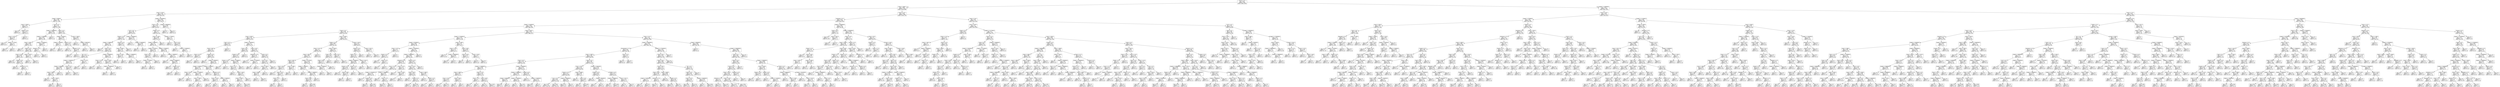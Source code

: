 digraph Tree {
node [shape=box] ;
0 [label="Drama <= 0.5\ngini = 0.491\nsamples = 4587\nvalue = [1985, 2602]"] ;
1 [label="annee <= 1984.5\ngini = 0.489\nsamples = 2318\nvalue = [1330, 988]"] ;
0 -> 1 [labeldistance=2.5, labelangle=45, headlabel="True"] ;
2 [label="annee <= 1976.5\ngini = 0.328\nsamples = 319\nvalue = [66, 253]"] ;
1 -> 2 ;
3 [label="budget <= 95000.0\ngini = 0.169\nsamples = 183\nvalue = [17, 166]"] ;
2 -> 3 ;
4 [label="annee <= 1958.5\ngini = 0.497\nsamples = 13\nvalue = [6, 7]"] ;
3 -> 4 ;
5 [label="gini = 0.0\nsamples = 5\nvalue = [0, 5]"] ;
4 -> 5 ;
6 [label="Thriller <= 0.5\ngini = 0.375\nsamples = 8\nvalue = [6, 2]"] ;
4 -> 6 ;
7 [label="annee <= 1973.0\ngini = 0.245\nsamples = 7\nvalue = [6, 1]"] ;
6 -> 7 ;
8 [label="gini = 0.0\nsamples = 5\nvalue = [5, 0]"] ;
7 -> 8 ;
9 [label="budget <= 71766.0\ngini = 0.5\nsamples = 2\nvalue = [1, 1]"] ;
7 -> 9 ;
10 [label="gini = 0.0\nsamples = 1\nvalue = [1, 0]"] ;
9 -> 10 ;
11 [label="gini = 0.0\nsamples = 1\nvalue = [0, 1]"] ;
9 -> 11 ;
12 [label="gini = 0.0\nsamples = 1\nvalue = [0, 1]"] ;
6 -> 12 ;
13 [label="Sci-Fi <= 0.5\ngini = 0.121\nsamples = 170\nvalue = [11, 159]"] ;
3 -> 13 ;
14 [label="budget <= 22000000.0\ngini = 0.054\nsamples = 145\nvalue = [4, 141]"] ;
13 -> 14 ;
15 [label="budget <= 11000000.0\ngini = 0.041\nsamples = 144\nvalue = [3, 141]"] ;
14 -> 15 ;
16 [label="annee <= 1965.5\ngini = 0.029\nsamples = 137\nvalue = [2, 135]"] ;
15 -> 16 ;
17 [label="gini = 0.0\nsamples = 77\nvalue = [0, 77]"] ;
16 -> 17 ;
18 [label="Family <= 0.5\ngini = 0.064\nsamples = 60\nvalue = [2, 58]"] ;
16 -> 18 ;
19 [label="Duree <= 124.0\ngini = 0.035\nsamples = 56\nvalue = [1, 55]"] ;
18 -> 19 ;
20 [label="gini = 0.0\nsamples = 45\nvalue = [0, 45]"] ;
19 -> 20 ;
21 [label="Thriller <= 0.5\ngini = 0.165\nsamples = 11\nvalue = [1, 10]"] ;
19 -> 21 ;
22 [label="gini = 0.0\nsamples = 9\nvalue = [0, 9]"] ;
21 -> 22 ;
23 [label="Adventure <= 0.5\ngini = 0.5\nsamples = 2\nvalue = [1, 1]"] ;
21 -> 23 ;
24 [label="gini = 0.0\nsamples = 1\nvalue = [1, 0]"] ;
23 -> 24 ;
25 [label="gini = 0.0\nsamples = 1\nvalue = [0, 1]"] ;
23 -> 25 ;
26 [label="annee <= 1967.0\ngini = 0.375\nsamples = 4\nvalue = [1, 3]"] ;
18 -> 26 ;
27 [label="gini = 0.0\nsamples = 1\nvalue = [1, 0]"] ;
26 -> 27 ;
28 [label="gini = 0.0\nsamples = 3\nvalue = [0, 3]"] ;
26 -> 28 ;
29 [label="budget <= 12500000.0\ngini = 0.245\nsamples = 7\nvalue = [1, 6]"] ;
15 -> 29 ;
30 [label="Romance <= 0.5\ngini = 0.5\nsamples = 2\nvalue = [1, 1]"] ;
29 -> 30 ;
31 [label="gini = 0.0\nsamples = 1\nvalue = [1, 0]"] ;
30 -> 31 ;
32 [label="gini = 0.0\nsamples = 1\nvalue = [0, 1]"] ;
30 -> 32 ;
33 [label="gini = 0.0\nsamples = 5\nvalue = [0, 5]"] ;
29 -> 33 ;
34 [label="gini = 0.0\nsamples = 1\nvalue = [1, 0]"] ;
14 -> 34 ;
35 [label="Action <= 0.5\ngini = 0.403\nsamples = 25\nvalue = [7, 18]"] ;
13 -> 35 ;
36 [label="budget <= 265500.0\ngini = 0.208\nsamples = 17\nvalue = [2, 15]"] ;
35 -> 36 ;
37 [label="budget <= 191600.0\ngini = 0.5\nsamples = 2\nvalue = [1, 1]"] ;
36 -> 37 ;
38 [label="gini = 0.0\nsamples = 1\nvalue = [0, 1]"] ;
37 -> 38 ;
39 [label="gini = 0.0\nsamples = 1\nvalue = [1, 0]"] ;
37 -> 39 ;
40 [label="Fantasy <= 0.5\ngini = 0.124\nsamples = 15\nvalue = [1, 14]"] ;
36 -> 40 ;
41 [label="gini = 0.0\nsamples = 12\nvalue = [0, 12]"] ;
40 -> 41 ;
42 [label="Romance <= 0.5\ngini = 0.444\nsamples = 3\nvalue = [1, 2]"] ;
40 -> 42 ;
43 [label="gini = 0.0\nsamples = 1\nvalue = [1, 0]"] ;
42 -> 43 ;
44 [label="gini = 0.0\nsamples = 2\nvalue = [0, 2]"] ;
42 -> 44 ;
45 [label="annee <= 1963.0\ngini = 0.469\nsamples = 8\nvalue = [5, 3]"] ;
35 -> 45 ;
46 [label="gini = 0.0\nsamples = 2\nvalue = [0, 2]"] ;
45 -> 46 ;
47 [label="budget <= 6837500.0\ngini = 0.278\nsamples = 6\nvalue = [5, 1]"] ;
45 -> 47 ;
48 [label="gini = 0.0\nsamples = 5\nvalue = [5, 0]"] ;
47 -> 48 ;
49 [label="gini = 0.0\nsamples = 1\nvalue = [0, 1]"] ;
47 -> 49 ;
50 [label="budget <= 33250000.0\ngini = 0.461\nsamples = 136\nvalue = [49, 87]"] ;
2 -> 50 ;
51 [label="Horror <= 0.5\ngini = 0.443\nsamples = 127\nvalue = [42, 85]"] ;
50 -> 51 ;
52 [label="Sci-Fi <= 0.5\ngini = 0.362\nsamples = 80\nvalue = [19, 61]"] ;
51 -> 52 ;
53 [label="Fantasy <= 0.5\ngini = 0.419\nsamples = 57\nvalue = [17, 40]"] ;
52 -> 53 ;
54 [label="budget <= 1390000.0\ngini = 0.351\nsamples = 44\nvalue = [10, 34]"] ;
53 -> 54 ;
55 [label="gini = 0.0\nsamples = 2\nvalue = [2, 0]"] ;
54 -> 55 ;
56 [label="Action <= 0.5\ngini = 0.308\nsamples = 42\nvalue = [8, 34]"] ;
54 -> 56 ;
57 [label="War <= 0.5\ngini = 0.191\nsamples = 28\nvalue = [3, 25]"] ;
56 -> 57 ;
58 [label="budget <= 13500000.0\ngini = 0.142\nsamples = 26\nvalue = [2, 24]"] ;
57 -> 58 ;
59 [label="budget <= 4250000.0\ngini = 0.083\nsamples = 23\nvalue = [1, 22]"] ;
58 -> 59 ;
60 [label="annee <= 1980.5\ngini = 0.18\nsamples = 10\nvalue = [1, 9]"] ;
59 -> 60 ;
61 [label="gini = 0.0\nsamples = 5\nvalue = [0, 5]"] ;
60 -> 61 ;
62 [label="annee <= 1982.0\ngini = 0.32\nsamples = 5\nvalue = [1, 4]"] ;
60 -> 62 ;
63 [label="gini = 0.0\nsamples = 1\nvalue = [1, 0]"] ;
62 -> 63 ;
64 [label="gini = 0.0\nsamples = 4\nvalue = [0, 4]"] ;
62 -> 64 ;
65 [label="gini = 0.0\nsamples = 13\nvalue = [0, 13]"] ;
59 -> 65 ;
66 [label="Duree <= 91.5\ngini = 0.444\nsamples = 3\nvalue = [1, 2]"] ;
58 -> 66 ;
67 [label="gini = 0.0\nsamples = 1\nvalue = [1, 0]"] ;
66 -> 67 ;
68 [label="gini = 0.0\nsamples = 2\nvalue = [0, 2]"] ;
66 -> 68 ;
69 [label="Duree <= 113.0\ngini = 0.5\nsamples = 2\nvalue = [1, 1]"] ;
57 -> 69 ;
70 [label="gini = 0.0\nsamples = 1\nvalue = [1, 0]"] ;
69 -> 70 ;
71 [label="gini = 0.0\nsamples = 1\nvalue = [0, 1]"] ;
69 -> 71 ;
72 [label="budget <= 9500000.0\ngini = 0.459\nsamples = 14\nvalue = [5, 9]"] ;
56 -> 72 ;
73 [label="Duree <= 122.0\ngini = 0.32\nsamples = 5\nvalue = [4, 1]"] ;
72 -> 73 ;
74 [label="gini = 0.0\nsamples = 4\nvalue = [4, 0]"] ;
73 -> 74 ;
75 [label="gini = 0.0\nsamples = 1\nvalue = [0, 1]"] ;
73 -> 75 ;
76 [label="Duree <= 100.0\ngini = 0.198\nsamples = 9\nvalue = [1, 8]"] ;
72 -> 76 ;
77 [label="budget <= 16000000.0\ngini = 0.5\nsamples = 2\nvalue = [1, 1]"] ;
76 -> 77 ;
78 [label="gini = 0.0\nsamples = 1\nvalue = [0, 1]"] ;
77 -> 78 ;
79 [label="gini = 0.0\nsamples = 1\nvalue = [1, 0]"] ;
77 -> 79 ;
80 [label="gini = 0.0\nsamples = 7\nvalue = [0, 7]"] ;
76 -> 80 ;
81 [label="Musical <= 0.5\ngini = 0.497\nsamples = 13\nvalue = [7, 6]"] ;
53 -> 81 ;
82 [label="annee <= 1982.5\ngini = 0.48\nsamples = 10\nvalue = [4, 6]"] ;
81 -> 82 ;
83 [label="Duree <= 130.5\ngini = 0.278\nsamples = 6\nvalue = [1, 5]"] ;
82 -> 83 ;
84 [label="gini = 0.0\nsamples = 5\nvalue = [0, 5]"] ;
83 -> 84 ;
85 [label="gini = 0.0\nsamples = 1\nvalue = [1, 0]"] ;
83 -> 85 ;
86 [label="budget <= 29500000.0\ngini = 0.375\nsamples = 4\nvalue = [3, 1]"] ;
82 -> 86 ;
87 [label="gini = 0.0\nsamples = 3\nvalue = [3, 0]"] ;
86 -> 87 ;
88 [label="gini = 0.0\nsamples = 1\nvalue = [0, 1]"] ;
86 -> 88 ;
89 [label="gini = 0.0\nsamples = 3\nvalue = [3, 0]"] ;
81 -> 89 ;
90 [label="budget <= 19000000.0\ngini = 0.159\nsamples = 23\nvalue = [2, 21]"] ;
52 -> 90 ;
91 [label="gini = 0.0\nsamples = 17\nvalue = [0, 17]"] ;
90 -> 91 ;
92 [label="budget <= 24500000.0\ngini = 0.444\nsamples = 6\nvalue = [2, 4]"] ;
90 -> 92 ;
93 [label="gini = 0.0\nsamples = 2\nvalue = [2, 0]"] ;
92 -> 93 ;
94 [label="gini = 0.0\nsamples = 4\nvalue = [0, 4]"] ;
92 -> 94 ;
95 [label="Thriller <= 0.5\ngini = 0.5\nsamples = 47\nvalue = [23, 24]"] ;
51 -> 95 ;
96 [label="Duree <= 108.0\ngini = 0.482\nsamples = 37\nvalue = [15, 22]"] ;
95 -> 96 ;
97 [label="budget <= 900000.0\ngini = 0.5\nsamples = 30\nvalue = [15, 15]"] ;
96 -> 97 ;
98 [label="budget <= 437500.0\ngini = 0.444\nsamples = 15\nvalue = [10, 5]"] ;
97 -> 98 ;
99 [label="Duree <= 87.0\ngini = 0.494\nsamples = 9\nvalue = [4, 5]"] ;
98 -> 99 ;
100 [label="budget <= 375000.0\ngini = 0.32\nsamples = 5\nvalue = [4, 1]"] ;
99 -> 100 ;
101 [label="gini = 0.0\nsamples = 4\nvalue = [4, 0]"] ;
100 -> 101 ;
102 [label="gini = 0.0\nsamples = 1\nvalue = [0, 1]"] ;
100 -> 102 ;
103 [label="gini = 0.0\nsamples = 4\nvalue = [0, 4]"] ;
99 -> 103 ;
104 [label="gini = 0.0\nsamples = 6\nvalue = [6, 0]"] ;
98 -> 104 ;
105 [label="budget <= 2250000.0\ngini = 0.444\nsamples = 15\nvalue = [5, 10]"] ;
97 -> 105 ;
106 [label="gini = 0.0\nsamples = 5\nvalue = [0, 5]"] ;
105 -> 106 ;
107 [label="budget <= 2890000.0\ngini = 0.5\nsamples = 10\nvalue = [5, 5]"] ;
105 -> 107 ;
108 [label="gini = 0.0\nsamples = 2\nvalue = [2, 0]"] ;
107 -> 108 ;
109 [label="budget <= 6440000.0\ngini = 0.469\nsamples = 8\nvalue = [3, 5]"] ;
107 -> 109 ;
110 [label="gini = 0.0\nsamples = 3\nvalue = [0, 3]"] ;
109 -> 110 ;
111 [label="Comedy <= 0.5\ngini = 0.48\nsamples = 5\nvalue = [3, 2]"] ;
109 -> 111 ;
112 [label="gini = 0.0\nsamples = 3\nvalue = [3, 0]"] ;
111 -> 112 ;
113 [label="gini = 0.0\nsamples = 2\nvalue = [0, 2]"] ;
111 -> 113 ;
114 [label="gini = 0.0\nsamples = 7\nvalue = [0, 7]"] ;
96 -> 114 ;
115 [label="budget <= 775000.0\ngini = 0.32\nsamples = 10\nvalue = [8, 2]"] ;
95 -> 115 ;
116 [label="gini = 0.0\nsamples = 1\nvalue = [0, 1]"] ;
115 -> 116 ;
117 [label="Sci-Fi <= 0.5\ngini = 0.198\nsamples = 9\nvalue = [8, 1]"] ;
115 -> 117 ;
118 [label="gini = 0.0\nsamples = 7\nvalue = [7, 0]"] ;
117 -> 118 ;
119 [label="budget <= 12500000.0\ngini = 0.5\nsamples = 2\nvalue = [1, 1]"] ;
117 -> 119 ;
120 [label="gini = 0.0\nsamples = 1\nvalue = [0, 1]"] ;
119 -> 120 ;
121 [label="gini = 0.0\nsamples = 1\nvalue = [1, 0]"] ;
119 -> 121 ;
122 [label="budget <= 39500000.0\ngini = 0.346\nsamples = 9\nvalue = [7, 2]"] ;
50 -> 122 ;
123 [label="gini = 0.0\nsamples = 7\nvalue = [7, 0]"] ;
122 -> 123 ;
124 [label="gini = 0.0\nsamples = 2\nvalue = [0, 2]"] ;
122 -> 124 ;
125 [label="Duree <= 110.5\ngini = 0.465\nsamples = 1999\nvalue = [1264, 735]"] ;
1 -> 125 ;
126 [label="Animation <= 0.5\ngini = 0.418\nsamples = 1487\nvalue = [1045, 442]"] ;
125 -> 126 ;
127 [label="budget <= 6160000.0\ngini = 0.384\nsamples = 1335\nvalue = [989, 346]"] ;
126 -> 127 ;
128 [label="Horror <= 0.5\ngini = 0.494\nsamples = 222\nvalue = [123, 99]"] ;
127 -> 128 ;
129 [label="annee <= 2003.5\ngini = 0.478\nsamples = 104\nvalue = [41, 63]"] ;
128 -> 129 ;
130 [label="Sport <= 0.5\ngini = 0.343\nsamples = 41\nvalue = [9, 32]"] ;
129 -> 130 ;
131 [label="Duree <= 86.5\ngini = 0.32\nsamples = 40\nvalue = [8, 32]"] ;
130 -> 131 ;
132 [label="Action <= 0.5\ngini = 0.48\nsamples = 5\nvalue = [2, 3]"] ;
131 -> 132 ;
133 [label="gini = 0.0\nsamples = 3\nvalue = [0, 3]"] ;
132 -> 133 ;
134 [label="gini = 0.0\nsamples = 2\nvalue = [2, 0]"] ;
132 -> 134 ;
135 [label="Comedy <= 0.5\ngini = 0.284\nsamples = 35\nvalue = [6, 29]"] ;
131 -> 135 ;
136 [label="gini = 0.0\nsamples = 7\nvalue = [0, 7]"] ;
135 -> 136 ;
137 [label="budget <= 3433000.0\ngini = 0.337\nsamples = 28\nvalue = [6, 22]"] ;
135 -> 137 ;
138 [label="budget <= 450000.0\ngini = 0.231\nsamples = 15\nvalue = [2, 13]"] ;
137 -> 138 ;
139 [label="Duree <= 100.5\ngini = 0.5\nsamples = 2\nvalue = [1, 1]"] ;
138 -> 139 ;
140 [label="gini = 0.0\nsamples = 1\nvalue = [1, 0]"] ;
139 -> 140 ;
141 [label="gini = 0.0\nsamples = 1\nvalue = [0, 1]"] ;
139 -> 141 ;
142 [label="budget <= 1100000.0\ngini = 0.142\nsamples = 13\nvalue = [1, 12]"] ;
138 -> 142 ;
143 [label="annee <= 1995.5\ngini = 0.32\nsamples = 5\nvalue = [1, 4]"] ;
142 -> 143 ;
144 [label="gini = 0.0\nsamples = 3\nvalue = [0, 3]"] ;
143 -> 144 ;
145 [label="gini = 0.5\nsamples = 2\nvalue = [1, 1]"] ;
143 -> 145 ;
146 [label="gini = 0.0\nsamples = 8\nvalue = [0, 8]"] ;
142 -> 146 ;
147 [label="budget <= 3750000.0\ngini = 0.426\nsamples = 13\nvalue = [4, 9]"] ;
137 -> 147 ;
148 [label="gini = 0.0\nsamples = 1\nvalue = [1, 0]"] ;
147 -> 148 ;
149 [label="Romance <= 0.5\ngini = 0.375\nsamples = 12\nvalue = [3, 9]"] ;
147 -> 149 ;
150 [label="Duree <= 104.0\ngini = 0.219\nsamples = 8\nvalue = [1, 7]"] ;
149 -> 150 ;
151 [label="gini = 0.0\nsamples = 6\nvalue = [0, 6]"] ;
150 -> 151 ;
152 [label="gini = 0.5\nsamples = 2\nvalue = [1, 1]"] ;
150 -> 152 ;
153 [label="budget <= 5500000.0\ngini = 0.5\nsamples = 4\nvalue = [2, 2]"] ;
149 -> 153 ;
154 [label="gini = 0.0\nsamples = 2\nvalue = [0, 2]"] ;
153 -> 154 ;
155 [label="gini = 0.0\nsamples = 2\nvalue = [2, 0]"] ;
153 -> 155 ;
156 [label="gini = 0.0\nsamples = 1\nvalue = [1, 0]"] ;
130 -> 156 ;
157 [label="budget <= 2950000.0\ngini = 0.5\nsamples = 63\nvalue = [32, 31]"] ;
129 -> 157 ;
158 [label="Crime <= 0.5\ngini = 0.436\nsamples = 28\nvalue = [9, 19]"] ;
157 -> 158 ;
159 [label="Comedy <= 0.5\ngini = 0.476\nsamples = 23\nvalue = [9, 14]"] ;
158 -> 159 ;
160 [label="Mystery <= 0.5\ngini = 0.219\nsamples = 8\nvalue = [1, 7]"] ;
159 -> 160 ;
161 [label="gini = 0.0\nsamples = 7\nvalue = [0, 7]"] ;
160 -> 161 ;
162 [label="gini = 0.0\nsamples = 1\nvalue = [1, 0]"] ;
160 -> 162 ;
163 [label="budget <= 2250000.0\ngini = 0.498\nsamples = 15\nvalue = [8, 7]"] ;
159 -> 163 ;
164 [label="Duree <= 57.5\ngini = 0.444\nsamples = 12\nvalue = [8, 4]"] ;
163 -> 164 ;
165 [label="gini = 0.0\nsamples = 1\nvalue = [0, 1]"] ;
164 -> 165 ;
166 [label="Duree <= 105.0\ngini = 0.397\nsamples = 11\nvalue = [8, 3]"] ;
164 -> 166 ;
167 [label="annee <= 2005.5\ngini = 0.32\nsamples = 10\nvalue = [8, 2]"] ;
166 -> 167 ;
168 [label="gini = 0.0\nsamples = 1\nvalue = [0, 1]"] ;
167 -> 168 ;
169 [label="gini = 0.198\nsamples = 9\nvalue = [8, 1]"] ;
167 -> 169 ;
170 [label="gini = 0.0\nsamples = 1\nvalue = [0, 1]"] ;
166 -> 170 ;
171 [label="gini = 0.0\nsamples = 3\nvalue = [0, 3]"] ;
163 -> 171 ;
172 [label="gini = 0.0\nsamples = 5\nvalue = [0, 5]"] ;
158 -> 172 ;
173 [label="Duree <= 93.5\ngini = 0.451\nsamples = 35\nvalue = [23, 12]"] ;
157 -> 173 ;
174 [label="Adventure <= 0.5\ngini = 0.124\nsamples = 15\nvalue = [14, 1]"] ;
173 -> 174 ;
175 [label="gini = 0.0\nsamples = 13\nvalue = [13, 0]"] ;
174 -> 175 ;
176 [label="budget <= 4750000.0\ngini = 0.5\nsamples = 2\nvalue = [1, 1]"] ;
174 -> 176 ;
177 [label="gini = 0.0\nsamples = 1\nvalue = [1, 0]"] ;
176 -> 177 ;
178 [label="gini = 0.0\nsamples = 1\nvalue = [0, 1]"] ;
176 -> 178 ;
179 [label="Action <= 0.5\ngini = 0.495\nsamples = 20\nvalue = [9, 11]"] ;
173 -> 179 ;
180 [label="Sci-Fi <= 0.5\ngini = 0.391\nsamples = 15\nvalue = [4, 11]"] ;
179 -> 180 ;
181 [label="annee <= 2009.5\ngini = 0.26\nsamples = 13\nvalue = [2, 11]"] ;
180 -> 181 ;
182 [label="annee <= 2006.5\ngini = 0.48\nsamples = 5\nvalue = [2, 3]"] ;
181 -> 182 ;
183 [label="gini = 0.0\nsamples = 3\nvalue = [0, 3]"] ;
182 -> 183 ;
184 [label="gini = 0.0\nsamples = 2\nvalue = [2, 0]"] ;
182 -> 184 ;
185 [label="gini = 0.0\nsamples = 8\nvalue = [0, 8]"] ;
181 -> 185 ;
186 [label="gini = 0.0\nsamples = 2\nvalue = [2, 0]"] ;
180 -> 186 ;
187 [label="gini = 0.0\nsamples = 5\nvalue = [5, 0]"] ;
179 -> 187 ;
188 [label="annee <= 2008.5\ngini = 0.424\nsamples = 118\nvalue = [82, 36]"] ;
128 -> 188 ;
189 [label="Thriller <= 0.5\ngini = 0.486\nsamples = 72\nvalue = [42, 30]"] ;
188 -> 189 ;
190 [label="Duree <= 101.5\ngini = 0.5\nsamples = 49\nvalue = [24, 25]"] ;
189 -> 190 ;
191 [label="annee <= 1987.5\ngini = 0.485\nsamples = 41\nvalue = [24, 17]"] ;
190 -> 191 ;
192 [label="Duree <= 88.5\ngini = 0.444\nsamples = 12\nvalue = [4, 8]"] ;
191 -> 192 ;
193 [label="Duree <= 86.5\ngini = 0.219\nsamples = 8\nvalue = [1, 7]"] ;
192 -> 193 ;
194 [label="gini = 0.0\nsamples = 5\nvalue = [0, 5]"] ;
193 -> 194 ;
195 [label="Duree <= 87.5\ngini = 0.444\nsamples = 3\nvalue = [1, 2]"] ;
193 -> 195 ;
196 [label="Action <= 0.5\ngini = 0.5\nsamples = 2\nvalue = [1, 1]"] ;
195 -> 196 ;
197 [label="gini = 0.0\nsamples = 1\nvalue = [1, 0]"] ;
196 -> 197 ;
198 [label="gini = 0.0\nsamples = 1\nvalue = [0, 1]"] ;
196 -> 198 ;
199 [label="gini = 0.0\nsamples = 1\nvalue = [0, 1]"] ;
195 -> 199 ;
200 [label="annee <= 1986.5\ngini = 0.375\nsamples = 4\nvalue = [3, 1]"] ;
192 -> 200 ;
201 [label="gini = 0.0\nsamples = 3\nvalue = [3, 0]"] ;
200 -> 201 ;
202 [label="gini = 0.0\nsamples = 1\nvalue = [0, 1]"] ;
200 -> 202 ;
203 [label="budget <= 5177500.0\ngini = 0.428\nsamples = 29\nvalue = [20, 9]"] ;
191 -> 203 ;
204 [label="budget <= 1100000.0\ngini = 0.384\nsamples = 27\nvalue = [20, 7]"] ;
203 -> 204 ;
205 [label="gini = 0.0\nsamples = 7\nvalue = [7, 0]"] ;
204 -> 205 ;
206 [label="budget <= 4400000.0\ngini = 0.455\nsamples = 20\nvalue = [13, 7]"] ;
204 -> 206 ;
207 [label="Duree <= 88.5\ngini = 0.492\nsamples = 16\nvalue = [9, 7]"] ;
206 -> 207 ;
208 [label="gini = 0.0\nsamples = 4\nvalue = [4, 0]"] ;
207 -> 208 ;
209 [label="gini = 0.486\nsamples = 12\nvalue = [5, 7]"] ;
207 -> 209 ;
210 [label="gini = 0.0\nsamples = 4\nvalue = [4, 0]"] ;
206 -> 210 ;
211 [label="gini = 0.0\nsamples = 2\nvalue = [0, 2]"] ;
203 -> 211 ;
212 [label="gini = 0.0\nsamples = 8\nvalue = [0, 8]"] ;
190 -> 212 ;
213 [label="annee <= 2006.5\ngini = 0.34\nsamples = 23\nvalue = [18, 5]"] ;
189 -> 213 ;
214 [label="Crime <= 0.5\ngini = 0.198\nsamples = 18\nvalue = [16, 2]"] ;
213 -> 214 ;
215 [label="Duree <= 86.5\ngini = 0.111\nsamples = 17\nvalue = [16, 1]"] ;
214 -> 215 ;
216 [label="budget <= 3850000.0\ngini = 0.32\nsamples = 5\nvalue = [4, 1]"] ;
215 -> 216 ;
217 [label="gini = 0.0\nsamples = 4\nvalue = [4, 0]"] ;
216 -> 217 ;
218 [label="gini = 0.0\nsamples = 1\nvalue = [0, 1]"] ;
216 -> 218 ;
219 [label="gini = 0.0\nsamples = 12\nvalue = [12, 0]"] ;
215 -> 219 ;
220 [label="gini = 0.0\nsamples = 1\nvalue = [0, 1]"] ;
214 -> 220 ;
221 [label="Duree <= 97.5\ngini = 0.48\nsamples = 5\nvalue = [2, 3]"] ;
213 -> 221 ;
222 [label="gini = 0.0\nsamples = 3\nvalue = [0, 3]"] ;
221 -> 222 ;
223 [label="gini = 0.0\nsamples = 2\nvalue = [2, 0]"] ;
221 -> 223 ;
224 [label="Duree <= 105.5\ngini = 0.227\nsamples = 46\nvalue = [40, 6]"] ;
188 -> 224 ;
225 [label="Fantasy <= 0.5\ngini = 0.169\nsamples = 43\nvalue = [39, 4]"] ;
224 -> 225 ;
226 [label="Action <= 0.5\ngini = 0.133\nsamples = 42\nvalue = [39, 3]"] ;
225 -> 226 ;
227 [label="budget <= 5300000.0\ngini = 0.095\nsamples = 40\nvalue = [38, 2]"] ;
226 -> 227 ;
228 [label="Mystery <= 0.5\ngini = 0.054\nsamples = 36\nvalue = [35, 1]"] ;
227 -> 228 ;
229 [label="gini = 0.0\nsamples = 30\nvalue = [30, 0]"] ;
228 -> 229 ;
230 [label="Duree <= 96.0\ngini = 0.278\nsamples = 6\nvalue = [5, 1]"] ;
228 -> 230 ;
231 [label="gini = 0.0\nsamples = 5\nvalue = [5, 0]"] ;
230 -> 231 ;
232 [label="gini = 0.0\nsamples = 1\nvalue = [0, 1]"] ;
230 -> 232 ;
233 [label="Thriller <= 0.5\ngini = 0.375\nsamples = 4\nvalue = [3, 1]"] ;
227 -> 233 ;
234 [label="gini = 0.0\nsamples = 1\nvalue = [0, 1]"] ;
233 -> 234 ;
235 [label="gini = 0.0\nsamples = 3\nvalue = [3, 0]"] ;
233 -> 235 ;
236 [label="annee <= 2012.5\ngini = 0.5\nsamples = 2\nvalue = [1, 1]"] ;
226 -> 236 ;
237 [label="gini = 0.0\nsamples = 1\nvalue = [1, 0]"] ;
236 -> 237 ;
238 [label="gini = 0.0\nsamples = 1\nvalue = [0, 1]"] ;
236 -> 238 ;
239 [label="gini = 0.0\nsamples = 1\nvalue = [0, 1]"] ;
225 -> 239 ;
240 [label="annee <= 2011.5\ngini = 0.444\nsamples = 3\nvalue = [1, 2]"] ;
224 -> 240 ;
241 [label="gini = 0.0\nsamples = 1\nvalue = [1, 0]"] ;
240 -> 241 ;
242 [label="gini = 0.0\nsamples = 2\nvalue = [0, 2]"] ;
240 -> 242 ;
243 [label="annee <= 1991.5\ngini = 0.345\nsamples = 1113\nvalue = [866, 247]"] ;
127 -> 243 ;
244 [label="budget <= 27400000.0\ngini = 0.478\nsamples = 124\nvalue = [75, 49]"] ;
243 -> 244 ;
245 [label="budget <= 8750000.0\ngini = 0.494\nsamples = 99\nvalue = [55, 44]"] ;
244 -> 245 ;
246 [label="Duree <= 107.0\ngini = 0.32\nsamples = 15\nvalue = [12, 3]"] ;
245 -> 246 ;
247 [label="Fantasy <= 0.5\ngini = 0.142\nsamples = 13\nvalue = [12, 1]"] ;
246 -> 247 ;
248 [label="gini = 0.0\nsamples = 11\nvalue = [11, 0]"] ;
247 -> 248 ;
249 [label="Action <= 0.5\ngini = 0.5\nsamples = 2\nvalue = [1, 1]"] ;
247 -> 249 ;
250 [label="gini = 0.0\nsamples = 1\nvalue = [0, 1]"] ;
249 -> 250 ;
251 [label="gini = 0.0\nsamples = 1\nvalue = [1, 0]"] ;
249 -> 251 ;
252 [label="gini = 0.0\nsamples = 2\nvalue = [0, 2]"] ;
246 -> 252 ;
253 [label="budget <= 25500000.0\ngini = 0.5\nsamples = 84\nvalue = [43, 41]"] ;
245 -> 253 ;
254 [label="budget <= 16950000.0\ngini = 0.498\nsamples = 81\nvalue = [43, 38]"] ;
253 -> 254 ;
255 [label="Adventure <= 0.5\ngini = 0.494\nsamples = 47\nvalue = [21, 26]"] ;
254 -> 255 ;
256 [label="Duree <= 101.0\ngini = 0.5\nsamples = 37\nvalue = [19, 18]"] ;
255 -> 256 ;
257 [label="budget <= 10750000.0\ngini = 0.473\nsamples = 26\nvalue = [16, 10]"] ;
256 -> 257 ;
258 [label="gini = 0.0\nsamples = 7\nvalue = [7, 0]"] ;
257 -> 258 ;
259 [label="Comedy <= 0.5\ngini = 0.499\nsamples = 19\nvalue = [9, 10]"] ;
257 -> 259 ;
260 [label="gini = 0.32\nsamples = 5\nvalue = [4, 1]"] ;
259 -> 260 ;
261 [label="gini = 0.459\nsamples = 14\nvalue = [5, 9]"] ;
259 -> 261 ;
262 [label="budget <= 13000000.0\ngini = 0.397\nsamples = 11\nvalue = [3, 8]"] ;
256 -> 262 ;
263 [label="gini = 0.0\nsamples = 5\nvalue = [0, 5]"] ;
262 -> 263 ;
264 [label="Horror <= 0.5\ngini = 0.5\nsamples = 6\nvalue = [3, 3]"] ;
262 -> 264 ;
265 [label="gini = 0.375\nsamples = 4\nvalue = [3, 1]"] ;
264 -> 265 ;
266 [label="gini = 0.0\nsamples = 2\nvalue = [0, 2]"] ;
264 -> 266 ;
267 [label="Duree <= 102.5\ngini = 0.32\nsamples = 10\nvalue = [2, 8]"] ;
255 -> 267 ;
268 [label="gini = 0.0\nsamples = 7\nvalue = [0, 7]"] ;
267 -> 268 ;
269 [label="Duree <= 109.0\ngini = 0.444\nsamples = 3\nvalue = [2, 1]"] ;
267 -> 269 ;
270 [label="gini = 0.0\nsamples = 2\nvalue = [2, 0]"] ;
269 -> 270 ;
271 [label="gini = 0.0\nsamples = 1\nvalue = [0, 1]"] ;
269 -> 271 ;
272 [label="Musical <= 0.5\ngini = 0.457\nsamples = 34\nvalue = [22, 12]"] ;
254 -> 272 ;
273 [label="Duree <= 106.5\ngini = 0.43\nsamples = 32\nvalue = [22, 10]"] ;
272 -> 273 ;
274 [label="Duree <= 86.5\ngini = 0.355\nsamples = 26\nvalue = [20, 6]"] ;
273 -> 274 ;
275 [label="gini = 0.0\nsamples = 1\nvalue = [0, 1]"] ;
274 -> 275 ;
276 [label="Comedy <= 0.5\ngini = 0.32\nsamples = 25\nvalue = [20, 5]"] ;
274 -> 276 ;
277 [label="gini = 0.0\nsamples = 7\nvalue = [7, 0]"] ;
276 -> 277 ;
278 [label="gini = 0.401\nsamples = 18\nvalue = [13, 5]"] ;
276 -> 278 ;
279 [label="annee <= 1985.5\ngini = 0.444\nsamples = 6\nvalue = [2, 4]"] ;
273 -> 279 ;
280 [label="gini = 0.0\nsamples = 3\nvalue = [0, 3]"] ;
279 -> 280 ;
281 [label="Thriller <= 0.5\ngini = 0.444\nsamples = 3\nvalue = [2, 1]"] ;
279 -> 281 ;
282 [label="gini = 0.0\nsamples = 2\nvalue = [2, 0]"] ;
281 -> 282 ;
283 [label="gini = 0.0\nsamples = 1\nvalue = [0, 1]"] ;
281 -> 283 ;
284 [label="gini = 0.0\nsamples = 2\nvalue = [0, 2]"] ;
272 -> 284 ;
285 [label="gini = 0.0\nsamples = 3\nvalue = [0, 3]"] ;
253 -> 285 ;
286 [label="annee <= 1990.5\ngini = 0.32\nsamples = 25\nvalue = [20, 5]"] ;
244 -> 286 ;
287 [label="Duree <= 107.5\ngini = 0.117\nsamples = 16\nvalue = [15, 1]"] ;
286 -> 287 ;
288 [label="gini = 0.0\nsamples = 13\nvalue = [13, 0]"] ;
287 -> 288 ;
289 [label="budget <= 38500000.0\ngini = 0.444\nsamples = 3\nvalue = [2, 1]"] ;
287 -> 289 ;
290 [label="gini = 0.0\nsamples = 2\nvalue = [2, 0]"] ;
289 -> 290 ;
291 [label="gini = 0.0\nsamples = 1\nvalue = [0, 1]"] ;
289 -> 291 ;
292 [label="Duree <= 99.5\ngini = 0.494\nsamples = 9\nvalue = [5, 4]"] ;
286 -> 292 ;
293 [label="Duree <= 95.0\ngini = 0.375\nsamples = 4\nvalue = [1, 3]"] ;
292 -> 293 ;
294 [label="gini = 0.0\nsamples = 1\nvalue = [1, 0]"] ;
293 -> 294 ;
295 [label="gini = 0.0\nsamples = 3\nvalue = [0, 3]"] ;
293 -> 295 ;
296 [label="Duree <= 109.5\ngini = 0.32\nsamples = 5\nvalue = [4, 1]"] ;
292 -> 296 ;
297 [label="gini = 0.0\nsamples = 4\nvalue = [4, 0]"] ;
296 -> 297 ;
298 [label="gini = 0.0\nsamples = 1\nvalue = [0, 1]"] ;
296 -> 298 ;
299 [label="Duree <= 101.5\ngini = 0.32\nsamples = 989\nvalue = [791, 198]"] ;
243 -> 299 ;
300 [label="budget <= 33950000.0\ngini = 0.28\nsamples = 702\nvalue = [584, 118]"] ;
299 -> 300 ;
301 [label="Documentary <= 0.5\ngini = 0.334\nsamples = 453\nvalue = [357, 96]"] ;
300 -> 301 ;
302 [label="annee <= 1999.5\ngini = 0.326\nsamples = 448\nvalue = [356, 92]"] ;
301 -> 302 ;
303 [label="Duree <= 91.5\ngini = 0.421\nsamples = 116\nvalue = [81, 35]"] ;
302 -> 303 ;
304 [label="budget <= 12500000.0\ngini = 0.268\nsamples = 44\nvalue = [37, 7]"] ;
303 -> 304 ;
305 [label="annee <= 1996.5\ngini = 0.444\nsamples = 15\nvalue = [10, 5]"] ;
304 -> 305 ;
306 [label="Duree <= 78.5\ngini = 0.298\nsamples = 11\nvalue = [9, 2]"] ;
305 -> 306 ;
307 [label="gini = 0.0\nsamples = 1\nvalue = [0, 1]"] ;
306 -> 307 ;
308 [label="gini = 0.18\nsamples = 10\nvalue = [9, 1]"] ;
306 -> 308 ;
309 [label="Duree <= 86.5\ngini = 0.375\nsamples = 4\nvalue = [1, 3]"] ;
305 -> 309 ;
310 [label="gini = 0.0\nsamples = 2\nvalue = [0, 2]"] ;
309 -> 310 ;
311 [label="gini = 0.5\nsamples = 2\nvalue = [1, 1]"] ;
309 -> 311 ;
312 [label="Duree <= 75.5\ngini = 0.128\nsamples = 29\nvalue = [27, 2]"] ;
304 -> 312 ;
313 [label="Horror <= 0.5\ngini = 0.5\nsamples = 2\nvalue = [1, 1]"] ;
312 -> 313 ;
314 [label="gini = 0.0\nsamples = 1\nvalue = [0, 1]"] ;
313 -> 314 ;
315 [label="gini = 0.0\nsamples = 1\nvalue = [1, 0]"] ;
313 -> 315 ;
316 [label="Duree <= 88.5\ngini = 0.071\nsamples = 27\nvalue = [26, 1]"] ;
312 -> 316 ;
317 [label="gini = 0.0\nsamples = 20\nvalue = [20, 0]"] ;
316 -> 317 ;
318 [label="gini = 0.245\nsamples = 7\nvalue = [6, 1]"] ;
316 -> 318 ;
319 [label="budget <= 16500000.0\ngini = 0.475\nsamples = 72\nvalue = [44, 28]"] ;
303 -> 319 ;
320 [label="budget <= 10500000.0\ngini = 0.495\nsamples = 31\nvalue = [14, 17]"] ;
319 -> 320 ;
321 [label="budget <= 8250000.0\ngini = 0.397\nsamples = 11\nvalue = [8, 3]"] ;
320 -> 321 ;
322 [label="gini = 0.48\nsamples = 5\nvalue = [2, 3]"] ;
321 -> 322 ;
323 [label="gini = 0.0\nsamples = 6\nvalue = [6, 0]"] ;
321 -> 323 ;
324 [label="budget <= 12500000.0\ngini = 0.42\nsamples = 20\nvalue = [6, 14]"] ;
320 -> 324 ;
325 [label="gini = 0.0\nsamples = 5\nvalue = [0, 5]"] ;
324 -> 325 ;
326 [label="gini = 0.48\nsamples = 15\nvalue = [6, 9]"] ;
324 -> 326 ;
327 [label="Comedy <= 0.5\ngini = 0.393\nsamples = 41\nvalue = [30, 11]"] ;
319 -> 327 ;
328 [label="gini = 0.0\nsamples = 12\nvalue = [12, 0]"] ;
327 -> 328 ;
329 [label="budget <= 32000000.0\ngini = 0.471\nsamples = 29\nvalue = [18, 11]"] ;
327 -> 329 ;
330 [label="gini = 0.444\nsamples = 27\nvalue = [18, 9]"] ;
329 -> 330 ;
331 [label="gini = 0.0\nsamples = 2\nvalue = [0, 2]"] ;
329 -> 331 ;
332 [label="Horror <= 0.5\ngini = 0.284\nsamples = 332\nvalue = [275, 57]"] ;
302 -> 332 ;
333 [label="Duree <= 100.5\ngini = 0.331\nsamples = 239\nvalue = [189, 50]"] ;
332 -> 333 ;
334 [label="Mystery <= 0.5\ngini = 0.317\nsamples = 228\nvalue = [183, 45]"] ;
333 -> 334 ;
335 [label="Crime <= 0.5\ngini = 0.299\nsamples = 213\nvalue = [174, 39]"] ;
334 -> 335 ;
336 [label="gini = 0.26\nsamples = 163\nvalue = [138, 25]"] ;
335 -> 336 ;
337 [label="gini = 0.403\nsamples = 50\nvalue = [36, 14]"] ;
335 -> 337 ;
338 [label="budget <= 26420000.0\ngini = 0.48\nsamples = 15\nvalue = [9, 6]"] ;
334 -> 338 ;
339 [label="gini = 0.375\nsamples = 12\nvalue = [9, 3]"] ;
338 -> 339 ;
340 [label="gini = 0.0\nsamples = 3\nvalue = [0, 3]"] ;
338 -> 340 ;
341 [label="annee <= 2006.0\ngini = 0.496\nsamples = 11\nvalue = [6, 5]"] ;
333 -> 341 ;
342 [label="gini = 0.0\nsamples = 4\nvalue = [4, 0]"] ;
341 -> 342 ;
343 [label="Action <= 0.5\ngini = 0.408\nsamples = 7\nvalue = [2, 5]"] ;
341 -> 343 ;
344 [label="gini = 0.0\nsamples = 4\nvalue = [0, 4]"] ;
343 -> 344 ;
345 [label="gini = 0.444\nsamples = 3\nvalue = [2, 1]"] ;
343 -> 345 ;
346 [label="budget <= 21991000.0\ngini = 0.139\nsamples = 93\nvalue = [86, 7]"] ;
332 -> 346 ;
347 [label="Comedy <= 0.5\ngini = 0.029\nsamples = 69\nvalue = [68, 1]"] ;
346 -> 347 ;
348 [label="gini = 0.0\nsamples = 64\nvalue = [64, 0]"] ;
347 -> 348 ;
349 [label="budget <= 8825000.0\ngini = 0.32\nsamples = 5\nvalue = [4, 1]"] ;
347 -> 349 ;
350 [label="gini = 0.0\nsamples = 1\nvalue = [0, 1]"] ;
349 -> 350 ;
351 [label="gini = 0.0\nsamples = 4\nvalue = [4, 0]"] ;
349 -> 351 ;
352 [label="Thriller <= 0.5\ngini = 0.375\nsamples = 24\nvalue = [18, 6]"] ;
346 -> 352 ;
353 [label="budget <= 23800000.0\ngini = 0.496\nsamples = 11\nvalue = [6, 5]"] ;
352 -> 353 ;
354 [label="gini = 0.0\nsamples = 2\nvalue = [0, 2]"] ;
353 -> 354 ;
355 [label="gini = 0.444\nsamples = 9\nvalue = [6, 3]"] ;
353 -> 355 ;
356 [label="annee <= 2011.5\ngini = 0.142\nsamples = 13\nvalue = [12, 1]"] ;
352 -> 356 ;
357 [label="gini = 0.0\nsamples = 11\nvalue = [11, 0]"] ;
356 -> 357 ;
358 [label="gini = 0.5\nsamples = 2\nvalue = [1, 1]"] ;
356 -> 358 ;
359 [label="Music <= 0.5\ngini = 0.32\nsamples = 5\nvalue = [1, 4]"] ;
301 -> 359 ;
360 [label="gini = 0.0\nsamples = 4\nvalue = [0, 4]"] ;
359 -> 360 ;
361 [label="gini = 0.0\nsamples = 1\nvalue = [1, 0]"] ;
359 -> 361 ;
362 [label="budget <= 177500000.0\ngini = 0.161\nsamples = 249\nvalue = [227, 22]"] ;
300 -> 362 ;
363 [label="Duree <= 99.5\ngini = 0.155\nsamples = 248\nvalue = [227, 21]"] ;
362 -> 363 ;
364 [label="Duree <= 94.5\ngini = 0.188\nsamples = 200\nvalue = [179, 21]"] ;
363 -> 364 ;
365 [label="Duree <= 86.5\ngini = 0.114\nsamples = 115\nvalue = [108, 7]"] ;
364 -> 365 ;
366 [label="Duree <= 85.5\ngini = 0.269\nsamples = 25\nvalue = [21, 4]"] ;
365 -> 366 ;
367 [label="budget <= 55295000.0\ngini = 0.1\nsamples = 19\nvalue = [18, 1]"] ;
366 -> 367 ;
368 [label="gini = 0.0\nsamples = 14\nvalue = [14, 0]"] ;
367 -> 368 ;
369 [label="gini = 0.32\nsamples = 5\nvalue = [4, 1]"] ;
367 -> 369 ;
370 [label="Adventure <= 0.5\ngini = 0.5\nsamples = 6\nvalue = [3, 3]"] ;
366 -> 370 ;
371 [label="gini = 0.375\nsamples = 4\nvalue = [1, 3]"] ;
370 -> 371 ;
372 [label="gini = 0.0\nsamples = 2\nvalue = [2, 0]"] ;
370 -> 372 ;
373 [label="annee <= 2008.5\ngini = 0.064\nsamples = 90\nvalue = [87, 3]"] ;
365 -> 373 ;
374 [label="gini = 0.0\nsamples = 64\nvalue = [64, 0]"] ;
373 -> 374 ;
375 [label="Comedy <= 0.5\ngini = 0.204\nsamples = 26\nvalue = [23, 3]"] ;
373 -> 375 ;
376 [label="gini = 0.355\nsamples = 13\nvalue = [10, 3]"] ;
375 -> 376 ;
377 [label="gini = 0.0\nsamples = 13\nvalue = [13, 0]"] ;
375 -> 377 ;
378 [label="War <= 0.5\ngini = 0.275\nsamples = 85\nvalue = [71, 14]"] ;
364 -> 378 ;
379 [label="Action <= 0.5\ngini = 0.262\nsamples = 84\nvalue = [71, 13]"] ;
378 -> 379 ;
380 [label="Duree <= 97.0\ngini = 0.359\nsamples = 47\nvalue = [36, 11]"] ;
379 -> 380 ;
381 [label="gini = 0.463\nsamples = 22\nvalue = [14, 8]"] ;
380 -> 381 ;
382 [label="gini = 0.211\nsamples = 25\nvalue = [22, 3]"] ;
380 -> 382 ;
383 [label="budget <= 36500000.0\ngini = 0.102\nsamples = 37\nvalue = [35, 2]"] ;
379 -> 383 ;
384 [label="gini = 0.5\nsamples = 2\nvalue = [1, 1]"] ;
383 -> 384 ;
385 [label="gini = 0.056\nsamples = 35\nvalue = [34, 1]"] ;
383 -> 385 ;
386 [label="gini = 0.0\nsamples = 1\nvalue = [0, 1]"] ;
378 -> 386 ;
387 [label="gini = 0.0\nsamples = 48\nvalue = [48, 0]"] ;
363 -> 387 ;
388 [label="gini = 0.0\nsamples = 1\nvalue = [0, 1]"] ;
362 -> 388 ;
389 [label="budget <= 6950000.0\ngini = 0.402\nsamples = 287\nvalue = [207, 80]"] ;
299 -> 389 ;
390 [label="gini = 0.0\nsamples = 2\nvalue = [0, 2]"] ;
389 -> 390 ;
391 [label="budget <= 205000000.0\ngini = 0.398\nsamples = 285\nvalue = [207, 78]"] ;
389 -> 391 ;
392 [label="Crime <= 0.5\ngini = 0.393\nsamples = 283\nvalue = [207, 76]"] ;
391 -> 392 ;
393 [label="History <= 0.5\ngini = 0.366\nsamples = 224\nvalue = [170, 54]"] ;
392 -> 393 ;
394 [label="Musical <= 0.5\ngini = 0.362\nsamples = 223\nvalue = [170, 53]"] ;
393 -> 394 ;
395 [label="Duree <= 103.5\ngini = 0.356\nsamples = 220\nvalue = [169, 51]"] ;
394 -> 395 ;
396 [label="Adventure <= 0.5\ngini = 0.21\nsamples = 42\nvalue = [37, 5]"] ;
395 -> 396 ;
397 [label="gini = 0.121\nsamples = 31\nvalue = [29, 2]"] ;
396 -> 397 ;
398 [label="gini = 0.397\nsamples = 11\nvalue = [8, 3]"] ;
396 -> 398 ;
399 [label="Duree <= 104.5\ngini = 0.383\nsamples = 178\nvalue = [132, 46]"] ;
395 -> 399 ;
400 [label="gini = 0.475\nsamples = 31\nvalue = [19, 12]"] ;
399 -> 400 ;
401 [label="gini = 0.356\nsamples = 147\nvalue = [113, 34]"] ;
399 -> 401 ;
402 [label="Romance <= 0.5\ngini = 0.444\nsamples = 3\nvalue = [1, 2]"] ;
394 -> 402 ;
403 [label="gini = 0.0\nsamples = 2\nvalue = [0, 2]"] ;
402 -> 403 ;
404 [label="gini = 0.0\nsamples = 1\nvalue = [1, 0]"] ;
402 -> 404 ;
405 [label="gini = 0.0\nsamples = 1\nvalue = [0, 1]"] ;
393 -> 405 ;
406 [label="budget <= 19500000.0\ngini = 0.468\nsamples = 59\nvalue = [37, 22]"] ;
392 -> 406 ;
407 [label="annee <= 2006.0\ngini = 0.444\nsamples = 15\nvalue = [5, 10]"] ;
406 -> 407 ;
408 [label="Fantasy <= 0.5\ngini = 0.198\nsamples = 9\nvalue = [1, 8]"] ;
407 -> 408 ;
409 [label="gini = 0.0\nsamples = 8\nvalue = [0, 8]"] ;
408 -> 409 ;
410 [label="gini = 0.0\nsamples = 1\nvalue = [1, 0]"] ;
408 -> 410 ;
411 [label="Thriller <= 0.5\ngini = 0.444\nsamples = 6\nvalue = [4, 2]"] ;
407 -> 411 ;
412 [label="gini = 0.0\nsamples = 1\nvalue = [0, 1]"] ;
411 -> 412 ;
413 [label="budget <= 11250000.0\ngini = 0.32\nsamples = 5\nvalue = [4, 1]"] ;
411 -> 413 ;
414 [label="gini = 0.5\nsamples = 2\nvalue = [1, 1]"] ;
413 -> 414 ;
415 [label="gini = 0.0\nsamples = 3\nvalue = [3, 0]"] ;
413 -> 415 ;
416 [label="Thriller <= 0.5\ngini = 0.397\nsamples = 44\nvalue = [32, 12]"] ;
406 -> 416 ;
417 [label="budget <= 36000000.0\ngini = 0.497\nsamples = 13\nvalue = [6, 7]"] ;
416 -> 417 ;
418 [label="gini = 0.0\nsamples = 6\nvalue = [0, 6]"] ;
417 -> 418 ;
419 [label="Duree <= 108.0\ngini = 0.245\nsamples = 7\nvalue = [6, 1]"] ;
417 -> 419 ;
420 [label="gini = 0.0\nsamples = 5\nvalue = [5, 0]"] ;
419 -> 420 ;
421 [label="gini = 0.5\nsamples = 2\nvalue = [1, 1]"] ;
419 -> 421 ;
422 [label="budget <= 30125000.0\ngini = 0.271\nsamples = 31\nvalue = [26, 5]"] ;
416 -> 422 ;
423 [label="gini = 0.0\nsamples = 15\nvalue = [15, 0]"] ;
422 -> 423 ;
424 [label="annee <= 2010.5\ngini = 0.43\nsamples = 16\nvalue = [11, 5]"] ;
422 -> 424 ;
425 [label="gini = 0.337\nsamples = 14\nvalue = [11, 3]"] ;
424 -> 425 ;
426 [label="gini = 0.0\nsamples = 2\nvalue = [0, 2]"] ;
424 -> 426 ;
427 [label="gini = 0.0\nsamples = 2\nvalue = [0, 2]"] ;
391 -> 427 ;
428 [label="budget <= 19000000.0\ngini = 0.465\nsamples = 152\nvalue = [56, 96]"] ;
126 -> 428 ;
429 [label="Action <= 0.5\ngini = 0.142\nsamples = 13\nvalue = [1, 12]"] ;
428 -> 429 ;
430 [label="gini = 0.0\nsamples = 10\nvalue = [0, 10]"] ;
429 -> 430 ;
431 [label="annee <= 2007.5\ngini = 0.444\nsamples = 3\nvalue = [1, 2]"] ;
429 -> 431 ;
432 [label="gini = 0.0\nsamples = 2\nvalue = [0, 2]"] ;
431 -> 432 ;
433 [label="gini = 0.0\nsamples = 1\nvalue = [1, 0]"] ;
431 -> 433 ;
434 [label="budget <= 82500000.0\ngini = 0.478\nsamples = 139\nvalue = [55, 84]"] ;
428 -> 434 ;
435 [label="Duree <= 95.5\ngini = 0.5\nsamples = 74\nvalue = [37, 37]"] ;
434 -> 435 ;
436 [label="annee <= 2000.5\ngini = 0.496\nsamples = 64\nvalue = [35, 29]"] ;
435 -> 436 ;
437 [label="Fantasy <= 0.5\ngini = 0.43\nsamples = 16\nvalue = [5, 11]"] ;
436 -> 437 ;
438 [label="gini = 0.0\nsamples = 5\nvalue = [0, 5]"] ;
437 -> 438 ;
439 [label="Duree <= 84.5\ngini = 0.496\nsamples = 11\nvalue = [5, 6]"] ;
437 -> 439 ;
440 [label="annee <= 1987.0\ngini = 0.32\nsamples = 5\nvalue = [1, 4]"] ;
439 -> 440 ;
441 [label="gini = 0.0\nsamples = 1\nvalue = [1, 0]"] ;
440 -> 441 ;
442 [label="gini = 0.0\nsamples = 4\nvalue = [0, 4]"] ;
440 -> 442 ;
443 [label="annee <= 1993.0\ngini = 0.444\nsamples = 6\nvalue = [4, 2]"] ;
439 -> 443 ;
444 [label="gini = 0.0\nsamples = 2\nvalue = [0, 2]"] ;
443 -> 444 ;
445 [label="gini = 0.0\nsamples = 4\nvalue = [4, 0]"] ;
443 -> 445 ;
446 [label="Duree <= 88.5\ngini = 0.469\nsamples = 48\nvalue = [30, 18]"] ;
436 -> 446 ;
447 [label="Fantasy <= 0.5\ngini = 0.5\nsamples = 26\nvalue = [13, 13]"] ;
446 -> 447 ;
448 [label="Duree <= 84.5\ngini = 0.444\nsamples = 18\nvalue = [6, 12]"] ;
447 -> 448 ;
449 [label="Duree <= 67.5\ngini = 0.408\nsamples = 7\nvalue = [5, 2]"] ;
448 -> 449 ;
450 [label="gini = 0.0\nsamples = 1\nvalue = [0, 1]"] ;
449 -> 450 ;
451 [label="budget <= 65000000.0\ngini = 0.278\nsamples = 6\nvalue = [5, 1]"] ;
449 -> 451 ;
452 [label="gini = 0.0\nsamples = 4\nvalue = [4, 0]"] ;
451 -> 452 ;
453 [label="Duree <= 81.5\ngini = 0.5\nsamples = 2\nvalue = [1, 1]"] ;
451 -> 453 ;
454 [label="gini = 0.0\nsamples = 1\nvalue = [1, 0]"] ;
453 -> 454 ;
455 [label="gini = 0.0\nsamples = 1\nvalue = [0, 1]"] ;
453 -> 455 ;
456 [label="annee <= 2013.0\ngini = 0.165\nsamples = 11\nvalue = [1, 10]"] ;
448 -> 456 ;
457 [label="gini = 0.0\nsamples = 9\nvalue = [0, 9]"] ;
456 -> 457 ;
458 [label="annee <= 2014.5\ngini = 0.5\nsamples = 2\nvalue = [1, 1]"] ;
456 -> 458 ;
459 [label="gini = 0.0\nsamples = 1\nvalue = [1, 0]"] ;
458 -> 459 ;
460 [label="gini = 0.0\nsamples = 1\nvalue = [0, 1]"] ;
458 -> 460 ;
461 [label="Family <= 0.5\ngini = 0.219\nsamples = 8\nvalue = [7, 1]"] ;
447 -> 461 ;
462 [label="gini = 0.0\nsamples = 1\nvalue = [0, 1]"] ;
461 -> 462 ;
463 [label="gini = 0.0\nsamples = 7\nvalue = [7, 0]"] ;
461 -> 463 ;
464 [label="Fantasy <= 0.5\ngini = 0.351\nsamples = 22\nvalue = [17, 5]"] ;
446 -> 464 ;
465 [label="gini = 0.0\nsamples = 11\nvalue = [11, 0]"] ;
464 -> 465 ;
466 [label="budget <= 61500000.0\ngini = 0.496\nsamples = 11\nvalue = [6, 5]"] ;
464 -> 466 ;
467 [label="Adventure <= 0.5\ngini = 0.32\nsamples = 5\nvalue = [1, 4]"] ;
466 -> 467 ;
468 [label="gini = 0.0\nsamples = 1\nvalue = [1, 0]"] ;
467 -> 468 ;
469 [label="gini = 0.0\nsamples = 4\nvalue = [0, 4]"] ;
467 -> 469 ;
470 [label="Mystery <= 0.5\ngini = 0.278\nsamples = 6\nvalue = [5, 1]"] ;
466 -> 470 ;
471 [label="gini = 0.0\nsamples = 5\nvalue = [5, 0]"] ;
470 -> 471 ;
472 [label="gini = 0.0\nsamples = 1\nvalue = [0, 1]"] ;
470 -> 472 ;
473 [label="Mystery <= 0.5\ngini = 0.32\nsamples = 10\nvalue = [2, 8]"] ;
435 -> 473 ;
474 [label="Duree <= 103.5\ngini = 0.198\nsamples = 9\nvalue = [1, 8]"] ;
473 -> 474 ;
475 [label="gini = 0.0\nsamples = 7\nvalue = [0, 7]"] ;
474 -> 475 ;
476 [label="Adventure <= 0.5\ngini = 0.5\nsamples = 2\nvalue = [1, 1]"] ;
474 -> 476 ;
477 [label="gini = 0.0\nsamples = 1\nvalue = [0, 1]"] ;
476 -> 477 ;
478 [label="gini = 0.0\nsamples = 1\nvalue = [1, 0]"] ;
476 -> 478 ;
479 [label="gini = 0.0\nsamples = 1\nvalue = [1, 0]"] ;
473 -> 479 ;
480 [label="Duree <= 84.5\ngini = 0.4\nsamples = 65\nvalue = [18, 47]"] ;
434 -> 480 ;
481 [label="Fantasy <= 0.5\ngini = 0.375\nsamples = 8\nvalue = [6, 2]"] ;
480 -> 481 ;
482 [label="gini = 0.0\nsamples = 5\nvalue = [5, 0]"] ;
481 -> 482 ;
483 [label="Duree <= 77.5\ngini = 0.444\nsamples = 3\nvalue = [1, 2]"] ;
481 -> 483 ;
484 [label="gini = 0.0\nsamples = 1\nvalue = [1, 0]"] ;
483 -> 484 ;
485 [label="gini = 0.0\nsamples = 2\nvalue = [0, 2]"] ;
483 -> 485 ;
486 [label="Duree <= 104.5\ngini = 0.332\nsamples = 57\nvalue = [12, 45]"] ;
480 -> 486 ;
487 [label="annee <= 2006.5\ngini = 0.269\nsamples = 50\nvalue = [8, 42]"] ;
486 -> 487 ;
488 [label="gini = 0.0\nsamples = 11\nvalue = [0, 11]"] ;
487 -> 488 ;
489 [label="annee <= 2007.5\ngini = 0.326\nsamples = 39\nvalue = [8, 31]"] ;
487 -> 489 ;
490 [label="Sport <= 0.5\ngini = 0.444\nsamples = 3\nvalue = [2, 1]"] ;
489 -> 490 ;
491 [label="gini = 0.0\nsamples = 2\nvalue = [2, 0]"] ;
490 -> 491 ;
492 [label="gini = 0.0\nsamples = 1\nvalue = [0, 1]"] ;
490 -> 492 ;
493 [label="Sport <= 0.5\ngini = 0.278\nsamples = 36\nvalue = [6, 30]"] ;
489 -> 493 ;
494 [label="Duree <= 99.0\ngini = 0.245\nsamples = 35\nvalue = [5, 30]"] ;
493 -> 494 ;
495 [label="budget <= 147500000.0\ngini = 0.153\nsamples = 24\nvalue = [2, 22]"] ;
494 -> 495 ;
496 [label="gini = 0.0\nsamples = 15\nvalue = [0, 15]"] ;
495 -> 496 ;
497 [label="Duree <= 88.5\ngini = 0.346\nsamples = 9\nvalue = [2, 7]"] ;
495 -> 497 ;
498 [label="gini = 0.0\nsamples = 1\nvalue = [1, 0]"] ;
497 -> 498 ;
499 [label="gini = 0.219\nsamples = 8\nvalue = [1, 7]"] ;
497 -> 499 ;
500 [label="budget <= 137500000.0\ngini = 0.397\nsamples = 11\nvalue = [3, 8]"] ;
494 -> 500 ;
501 [label="Comedy <= 0.5\ngini = 0.375\nsamples = 4\nvalue = [3, 1]"] ;
500 -> 501 ;
502 [label="gini = 0.0\nsamples = 1\nvalue = [0, 1]"] ;
501 -> 502 ;
503 [label="gini = 0.0\nsamples = 3\nvalue = [3, 0]"] ;
501 -> 503 ;
504 [label="gini = 0.0\nsamples = 7\nvalue = [0, 7]"] ;
500 -> 504 ;
505 [label="gini = 0.0\nsamples = 1\nvalue = [1, 0]"] ;
493 -> 505 ;
506 [label="Duree <= 106.5\ngini = 0.49\nsamples = 7\nvalue = [4, 3]"] ;
486 -> 506 ;
507 [label="gini = 0.0\nsamples = 3\nvalue = [3, 0]"] ;
506 -> 507 ;
508 [label="annee <= 2006.5\ngini = 0.375\nsamples = 4\nvalue = [1, 3]"] ;
506 -> 508 ;
509 [label="gini = 0.0\nsamples = 1\nvalue = [1, 0]"] ;
508 -> 509 ;
510 [label="gini = 0.0\nsamples = 3\nvalue = [0, 3]"] ;
508 -> 510 ;
511 [label="Duree <= 134.5\ngini = 0.49\nsamples = 512\nvalue = [219, 293]"] ;
125 -> 511 ;
512 [label="annee <= 1992.5\ngini = 0.5\nsamples = 398\nvalue = [193, 205]"] ;
511 -> 512 ;
513 [label="Family <= 0.5\ngini = 0.355\nsamples = 39\nvalue = [9, 30]"] ;
512 -> 513 ;
514 [label="Duree <= 115.5\ngini = 0.307\nsamples = 37\nvalue = [7, 30]"] ;
513 -> 514 ;
515 [label="annee <= 1987.5\ngini = 0.5\nsamples = 8\nvalue = [4, 4]"] ;
514 -> 515 ;
516 [label="gini = 0.0\nsamples = 2\nvalue = [0, 2]"] ;
515 -> 516 ;
517 [label="budget <= 26500000.0\ngini = 0.444\nsamples = 6\nvalue = [4, 2]"] ;
515 -> 517 ;
518 [label="gini = 0.0\nsamples = 3\nvalue = [3, 0]"] ;
517 -> 518 ;
519 [label="Comedy <= 0.5\ngini = 0.444\nsamples = 3\nvalue = [1, 2]"] ;
517 -> 519 ;
520 [label="gini = 0.0\nsamples = 1\nvalue = [0, 1]"] ;
519 -> 520 ;
521 [label="Action <= 0.5\ngini = 0.5\nsamples = 2\nvalue = [1, 1]"] ;
519 -> 521 ;
522 [label="gini = 0.0\nsamples = 1\nvalue = [0, 1]"] ;
521 -> 522 ;
523 [label="gini = 0.0\nsamples = 1\nvalue = [1, 0]"] ;
521 -> 523 ;
524 [label="Horror <= 0.5\ngini = 0.185\nsamples = 29\nvalue = [3, 26]"] ;
514 -> 524 ;
525 [label="annee <= 1985.5\ngini = 0.071\nsamples = 27\nvalue = [1, 26]"] ;
524 -> 525 ;
526 [label="Comedy <= 0.5\ngini = 0.5\nsamples = 2\nvalue = [1, 1]"] ;
525 -> 526 ;
527 [label="gini = 0.0\nsamples = 1\nvalue = [1, 0]"] ;
526 -> 527 ;
528 [label="gini = 0.0\nsamples = 1\nvalue = [0, 1]"] ;
526 -> 528 ;
529 [label="gini = 0.0\nsamples = 25\nvalue = [0, 25]"] ;
525 -> 529 ;
530 [label="gini = 0.0\nsamples = 2\nvalue = [2, 0]"] ;
524 -> 530 ;
531 [label="gini = 0.0\nsamples = 2\nvalue = [2, 0]"] ;
513 -> 531 ;
532 [label="budget <= 21170000.0\ngini = 0.5\nsamples = 359\nvalue = [184, 175]"] ;
512 -> 532 ;
533 [label="Horror <= 0.5\ngini = 0.448\nsamples = 56\nvalue = [19, 37]"] ;
532 -> 533 ;
534 [label="Action <= 0.5\ngini = 0.381\nsamples = 43\nvalue = [11, 32]"] ;
533 -> 534 ;
535 [label="budget <= 19105000.0\ngini = 0.313\nsamples = 36\nvalue = [7, 29]"] ;
534 -> 535 ;
536 [label="Comedy <= 0.5\ngini = 0.257\nsamples = 33\nvalue = [5, 28]"] ;
535 -> 536 ;
537 [label="Duree <= 126.0\ngini = 0.391\nsamples = 15\nvalue = [4, 11]"] ;
536 -> 537 ;
538 [label="Music <= 0.5\ngini = 0.337\nsamples = 14\nvalue = [3, 11]"] ;
537 -> 538 ;
539 [label="Mystery <= 0.5\ngini = 0.26\nsamples = 13\nvalue = [2, 11]"] ;
538 -> 539 ;
540 [label="gini = 0.0\nsamples = 8\nvalue = [0, 8]"] ;
539 -> 540 ;
541 [label="annee <= 2001.5\ngini = 0.48\nsamples = 5\nvalue = [2, 3]"] ;
539 -> 541 ;
542 [label="gini = 0.0\nsamples = 2\nvalue = [0, 2]"] ;
541 -> 542 ;
543 [label="gini = 0.444\nsamples = 3\nvalue = [2, 1]"] ;
541 -> 543 ;
544 [label="gini = 0.0\nsamples = 1\nvalue = [1, 0]"] ;
538 -> 544 ;
545 [label="gini = 0.0\nsamples = 1\nvalue = [1, 0]"] ;
537 -> 545 ;
546 [label="Fantasy <= 0.5\ngini = 0.105\nsamples = 18\nvalue = [1, 17]"] ;
536 -> 546 ;
547 [label="gini = 0.0\nsamples = 14\nvalue = [0, 14]"] ;
546 -> 547 ;
548 [label="Romance <= 0.5\ngini = 0.375\nsamples = 4\nvalue = [1, 3]"] ;
546 -> 548 ;
549 [label="gini = 0.0\nsamples = 3\nvalue = [0, 3]"] ;
548 -> 549 ;
550 [label="gini = 0.0\nsamples = 1\nvalue = [1, 0]"] ;
548 -> 550 ;
551 [label="annee <= 2009.0\ngini = 0.444\nsamples = 3\nvalue = [2, 1]"] ;
535 -> 551 ;
552 [label="gini = 0.0\nsamples = 1\nvalue = [0, 1]"] ;
551 -> 552 ;
553 [label="gini = 0.0\nsamples = 2\nvalue = [2, 0]"] ;
551 -> 553 ;
554 [label="budget <= 11120000.0\ngini = 0.49\nsamples = 7\nvalue = [4, 3]"] ;
534 -> 554 ;
555 [label="gini = 0.0\nsamples = 3\nvalue = [3, 0]"] ;
554 -> 555 ;
556 [label="Duree <= 124.5\ngini = 0.375\nsamples = 4\nvalue = [1, 3]"] ;
554 -> 556 ;
557 [label="gini = 0.0\nsamples = 3\nvalue = [0, 3]"] ;
556 -> 557 ;
558 [label="gini = 0.0\nsamples = 1\nvalue = [1, 0]"] ;
556 -> 558 ;
559 [label="budget <= 16500000.0\ngini = 0.473\nsamples = 13\nvalue = [8, 5]"] ;
533 -> 559 ;
560 [label="Duree <= 116.5\ngini = 0.397\nsamples = 11\nvalue = [8, 3]"] ;
559 -> 560 ;
561 [label="Thriller <= 0.5\ngini = 0.5\nsamples = 6\nvalue = [3, 3]"] ;
560 -> 561 ;
562 [label="gini = 0.0\nsamples = 2\nvalue = [0, 2]"] ;
561 -> 562 ;
563 [label="budget <= 13250000.0\ngini = 0.375\nsamples = 4\nvalue = [3, 1]"] ;
561 -> 563 ;
564 [label="gini = 0.0\nsamples = 3\nvalue = [3, 0]"] ;
563 -> 564 ;
565 [label="gini = 0.0\nsamples = 1\nvalue = [0, 1]"] ;
563 -> 565 ;
566 [label="gini = 0.0\nsamples = 5\nvalue = [5, 0]"] ;
560 -> 566 ;
567 [label="gini = 0.0\nsamples = 2\nvalue = [0, 2]"] ;
559 -> 567 ;
568 [label="annee <= 2005.5\ngini = 0.496\nsamples = 303\nvalue = [165, 138]"] ;
532 -> 568 ;
569 [label="Comedy <= 0.5\ngini = 0.465\nsamples = 147\nvalue = [93, 54]"] ;
568 -> 569 ;
570 [label="budget <= 49000000.0\ngini = 0.489\nsamples = 101\nvalue = [58, 43]"] ;
569 -> 570 ;
571 [label="annee <= 2000.5\ngini = 0.488\nsamples = 26\nvalue = [11, 15]"] ;
570 -> 571 ;
572 [label="annee <= 1999.5\ngini = 0.494\nsamples = 18\nvalue = [10, 8]"] ;
571 -> 572 ;
573 [label="Duree <= 112.5\ngini = 0.498\nsamples = 15\nvalue = [7, 8]"] ;
572 -> 573 ;
574 [label="budget <= 40000000.0\ngini = 0.32\nsamples = 5\nvalue = [4, 1]"] ;
573 -> 574 ;
575 [label="gini = 0.0\nsamples = 3\nvalue = [3, 0]"] ;
574 -> 575 ;
576 [label="Sci-Fi <= 0.5\ngini = 0.5\nsamples = 2\nvalue = [1, 1]"] ;
574 -> 576 ;
577 [label="gini = 0.0\nsamples = 1\nvalue = [1, 0]"] ;
576 -> 577 ;
578 [label="gini = 0.0\nsamples = 1\nvalue = [0, 1]"] ;
576 -> 578 ;
579 [label="annee <= 1995.5\ngini = 0.42\nsamples = 10\nvalue = [3, 7]"] ;
573 -> 579 ;
580 [label="gini = 0.0\nsamples = 4\nvalue = [0, 4]"] ;
579 -> 580 ;
581 [label="annee <= 1998.5\ngini = 0.5\nsamples = 6\nvalue = [3, 3]"] ;
579 -> 581 ;
582 [label="gini = 0.0\nsamples = 3\nvalue = [3, 0]"] ;
581 -> 582 ;
583 [label="gini = 0.0\nsamples = 3\nvalue = [0, 3]"] ;
581 -> 583 ;
584 [label="gini = 0.0\nsamples = 3\nvalue = [3, 0]"] ;
572 -> 584 ;
585 [label="annee <= 2004.0\ngini = 0.219\nsamples = 8\nvalue = [1, 7]"] ;
571 -> 585 ;
586 [label="gini = 0.0\nsamples = 6\nvalue = [0, 6]"] ;
585 -> 586 ;
587 [label="Action <= 0.5\ngini = 0.5\nsamples = 2\nvalue = [1, 1]"] ;
585 -> 587 ;
588 [label="gini = 0.0\nsamples = 1\nvalue = [1, 0]"] ;
587 -> 588 ;
589 [label="gini = 0.0\nsamples = 1\nvalue = [0, 1]"] ;
587 -> 589 ;
590 [label="War <= 0.5\ngini = 0.468\nsamples = 75\nvalue = [47, 28]"] ;
570 -> 590 ;
591 [label="annee <= 2004.5\ngini = 0.459\nsamples = 73\nvalue = [47, 26]"] ;
590 -> 591 ;
592 [label="Horror <= 0.5\ngini = 0.472\nsamples = 68\nvalue = [42, 26]"] ;
591 -> 592 ;
593 [label="annee <= 2000.5\ngini = 0.485\nsamples = 63\nvalue = [37, 26]"] ;
592 -> 593 ;
594 [label="annee <= 1994.5\ngini = 0.431\nsamples = 35\nvalue = [24, 11]"] ;
593 -> 594 ;
595 [label="gini = 0.375\nsamples = 4\nvalue = [1, 3]"] ;
594 -> 595 ;
596 [label="gini = 0.383\nsamples = 31\nvalue = [23, 8]"] ;
594 -> 596 ;
597 [label="Duree <= 115.5\ngini = 0.497\nsamples = 28\nvalue = [13, 15]"] ;
593 -> 597 ;
598 [label="gini = 0.0\nsamples = 4\nvalue = [0, 4]"] ;
597 -> 598 ;
599 [label="gini = 0.497\nsamples = 24\nvalue = [13, 11]"] ;
597 -> 599 ;
600 [label="gini = 0.0\nsamples = 5\nvalue = [5, 0]"] ;
592 -> 600 ;
601 [label="gini = 0.0\nsamples = 5\nvalue = [5, 0]"] ;
591 -> 601 ;
602 [label="gini = 0.0\nsamples = 2\nvalue = [0, 2]"] ;
590 -> 602 ;
603 [label="annee <= 1998.5\ngini = 0.364\nsamples = 46\nvalue = [35, 11]"] ;
569 -> 603 ;
604 [label="annee <= 1993.5\ngini = 0.5\nsamples = 12\nvalue = [6, 6]"] ;
603 -> 604 ;
605 [label="gini = 0.0\nsamples = 2\nvalue = [2, 0]"] ;
604 -> 605 ;
606 [label="budget <= 35500000.0\ngini = 0.48\nsamples = 10\nvalue = [4, 6]"] ;
604 -> 606 ;
607 [label="Music <= 0.5\ngini = 0.32\nsamples = 5\nvalue = [1, 4]"] ;
606 -> 607 ;
608 [label="gini = 0.0\nsamples = 4\nvalue = [0, 4]"] ;
607 -> 608 ;
609 [label="gini = 0.0\nsamples = 1\nvalue = [1, 0]"] ;
607 -> 609 ;
610 [label="budget <= 46500000.0\ngini = 0.48\nsamples = 5\nvalue = [3, 2]"] ;
606 -> 610 ;
611 [label="gini = 0.0\nsamples = 2\nvalue = [2, 0]"] ;
610 -> 611 ;
612 [label="budget <= 86500000.0\ngini = 0.444\nsamples = 3\nvalue = [1, 2]"] ;
610 -> 612 ;
613 [label="gini = 0.0\nsamples = 2\nvalue = [0, 2]"] ;
612 -> 613 ;
614 [label="gini = 0.0\nsamples = 1\nvalue = [1, 0]"] ;
612 -> 614 ;
615 [label="Duree <= 127.5\ngini = 0.251\nsamples = 34\nvalue = [29, 5]"] ;
603 -> 615 ;
616 [label="budget <= 140000000.0\ngini = 0.175\nsamples = 31\nvalue = [28, 3]"] ;
615 -> 616 ;
617 [label="Musical <= 0.5\ngini = 0.124\nsamples = 30\nvalue = [28, 2]"] ;
616 -> 617 ;
618 [label="annee <= 2004.5\ngini = 0.067\nsamples = 29\nvalue = [28, 1]"] ;
617 -> 618 ;
619 [label="gini = 0.0\nsamples = 21\nvalue = [21, 0]"] ;
618 -> 619 ;
620 [label="Romance <= 0.5\ngini = 0.219\nsamples = 8\nvalue = [7, 1]"] ;
618 -> 620 ;
621 [label="gini = 0.0\nsamples = 6\nvalue = [6, 0]"] ;
620 -> 621 ;
622 [label="gini = 0.5\nsamples = 2\nvalue = [1, 1]"] ;
620 -> 622 ;
623 [label="gini = 0.0\nsamples = 1\nvalue = [0, 1]"] ;
617 -> 623 ;
624 [label="gini = 0.0\nsamples = 1\nvalue = [0, 1]"] ;
616 -> 624 ;
625 [label="Musical <= 0.5\ngini = 0.444\nsamples = 3\nvalue = [1, 2]"] ;
615 -> 625 ;
626 [label="gini = 0.0\nsamples = 2\nvalue = [0, 2]"] ;
625 -> 626 ;
627 [label="gini = 0.0\nsamples = 1\nvalue = [1, 0]"] ;
625 -> 627 ;
628 [label="Action <= 0.5\ngini = 0.497\nsamples = 156\nvalue = [72, 84]"] ;
568 -> 628 ;
629 [label="annee <= 2007.5\ngini = 0.465\nsamples = 57\nvalue = [36, 21]"] ;
628 -> 629 ;
630 [label="Duree <= 116.5\ngini = 0.444\nsamples = 12\nvalue = [4, 8]"] ;
629 -> 630 ;
631 [label="Thriller <= 0.5\ngini = 0.5\nsamples = 8\nvalue = [4, 4]"] ;
630 -> 631 ;
632 [label="Duree <= 111.5\ngini = 0.444\nsamples = 6\nvalue = [4, 2]"] ;
631 -> 632 ;
633 [label="gini = 0.0\nsamples = 1\nvalue = [0, 1]"] ;
632 -> 633 ;
634 [label="budget <= 32500000.0\ngini = 0.32\nsamples = 5\nvalue = [4, 1]"] ;
632 -> 634 ;
635 [label="gini = 0.0\nsamples = 1\nvalue = [0, 1]"] ;
634 -> 635 ;
636 [label="gini = 0.0\nsamples = 4\nvalue = [4, 0]"] ;
634 -> 636 ;
637 [label="gini = 0.0\nsamples = 2\nvalue = [0, 2]"] ;
631 -> 637 ;
638 [label="gini = 0.0\nsamples = 4\nvalue = [0, 4]"] ;
630 -> 638 ;
639 [label="Duree <= 119.5\ngini = 0.411\nsamples = 45\nvalue = [32, 13]"] ;
629 -> 639 ;
640 [label="Music <= 0.5\ngini = 0.285\nsamples = 29\nvalue = [24, 5]"] ;
639 -> 640 ;
641 [label="Sci-Fi <= 0.5\ngini = 0.198\nsamples = 27\nvalue = [24, 3]"] ;
640 -> 641 ;
642 [label="annee <= 2011.5\ngini = 0.147\nsamples = 25\nvalue = [23, 2]"] ;
641 -> 642 ;
643 [label="gini = 0.0\nsamples = 13\nvalue = [13, 0]"] ;
642 -> 643 ;
644 [label="annee <= 2012.5\ngini = 0.278\nsamples = 12\nvalue = [10, 2]"] ;
642 -> 644 ;
645 [label="gini = 0.5\nsamples = 4\nvalue = [2, 2]"] ;
644 -> 645 ;
646 [label="gini = 0.0\nsamples = 8\nvalue = [8, 0]"] ;
644 -> 646 ;
647 [label="Mystery <= 0.5\ngini = 0.5\nsamples = 2\nvalue = [1, 1]"] ;
641 -> 647 ;
648 [label="gini = 0.0\nsamples = 1\nvalue = [1, 0]"] ;
647 -> 648 ;
649 [label="gini = 0.0\nsamples = 1\nvalue = [0, 1]"] ;
647 -> 649 ;
650 [label="gini = 0.0\nsamples = 2\nvalue = [0, 2]"] ;
640 -> 650 ;
651 [label="Duree <= 124.5\ngini = 0.5\nsamples = 16\nvalue = [8, 8]"] ;
639 -> 651 ;
652 [label="Crime <= 0.5\ngini = 0.278\nsamples = 6\nvalue = [1, 5]"] ;
651 -> 652 ;
653 [label="gini = 0.0\nsamples = 5\nvalue = [0, 5]"] ;
652 -> 653 ;
654 [label="gini = 0.0\nsamples = 1\nvalue = [1, 0]"] ;
652 -> 654 ;
655 [label="Crime <= 0.5\ngini = 0.42\nsamples = 10\nvalue = [7, 3]"] ;
651 -> 655 ;
656 [label="annee <= 2014.5\ngini = 0.346\nsamples = 9\nvalue = [7, 2]"] ;
655 -> 656 ;
657 [label="annee <= 2011.5\ngini = 0.219\nsamples = 8\nvalue = [7, 1]"] ;
656 -> 657 ;
658 [label="gini = 0.5\nsamples = 2\nvalue = [1, 1]"] ;
657 -> 658 ;
659 [label="gini = 0.0\nsamples = 6\nvalue = [6, 0]"] ;
657 -> 659 ;
660 [label="gini = 0.0\nsamples = 1\nvalue = [0, 1]"] ;
656 -> 660 ;
661 [label="gini = 0.0\nsamples = 1\nvalue = [0, 1]"] ;
655 -> 661 ;
662 [label="Romance <= 0.5\ngini = 0.463\nsamples = 99\nvalue = [36, 63]"] ;
628 -> 662 ;
663 [label="Thriller <= 0.5\ngini = 0.447\nsamples = 92\nvalue = [31, 61]"] ;
662 -> 663 ;
664 [label="annee <= 2008.5\ngini = 0.363\nsamples = 42\nvalue = [10, 32]"] ;
663 -> 664 ;
665 [label="budget <= 145000000.0\ngini = 0.496\nsamples = 11\nvalue = [5, 6]"] ;
664 -> 665 ;
666 [label="Fantasy <= 0.5\ngini = 0.444\nsamples = 9\nvalue = [3, 6]"] ;
665 -> 666 ;
667 [label="budget <= 91000000.0\ngini = 0.5\nsamples = 6\nvalue = [3, 3]"] ;
666 -> 667 ;
668 [label="gini = 0.375\nsamples = 4\nvalue = [3, 1]"] ;
667 -> 668 ;
669 [label="gini = 0.0\nsamples = 2\nvalue = [0, 2]"] ;
667 -> 669 ;
670 [label="gini = 0.0\nsamples = 3\nvalue = [0, 3]"] ;
666 -> 670 ;
671 [label="gini = 0.0\nsamples = 2\nvalue = [2, 0]"] ;
665 -> 671 ;
672 [label="annee <= 2014.5\ngini = 0.271\nsamples = 31\nvalue = [5, 26]"] ;
664 -> 672 ;
673 [label="budget <= 80000000.0\ngini = 0.204\nsamples = 26\nvalue = [3, 23]"] ;
672 -> 673 ;
674 [label="budget <= 60000000.0\ngini = 0.444\nsamples = 9\nvalue = [3, 6]"] ;
673 -> 674 ;
675 [label="gini = 0.245\nsamples = 7\nvalue = [1, 6]"] ;
674 -> 675 ;
676 [label="gini = 0.0\nsamples = 2\nvalue = [2, 0]"] ;
674 -> 676 ;
677 [label="gini = 0.0\nsamples = 17\nvalue = [0, 17]"] ;
673 -> 677 ;
678 [label="budget <= 153000000.0\ngini = 0.48\nsamples = 5\nvalue = [2, 3]"] ;
672 -> 678 ;
679 [label="gini = 0.0\nsamples = 3\nvalue = [0, 3]"] ;
678 -> 679 ;
680 [label="gini = 0.0\nsamples = 2\nvalue = [2, 0]"] ;
678 -> 680 ;
681 [label="annee <= 2014.5\ngini = 0.487\nsamples = 50\nvalue = [21, 29]"] ;
663 -> 681 ;
682 [label="Sci-Fi <= 0.5\ngini = 0.499\nsamples = 44\nvalue = [21, 23]"] ;
681 -> 682 ;
683 [label="Fantasy <= 0.5\ngini = 0.452\nsamples = 29\nvalue = [10, 19]"] ;
682 -> 683 ;
684 [label="budget <= 49000000.0\ngini = 0.417\nsamples = 27\nvalue = [8, 19]"] ;
683 -> 684 ;
685 [label="gini = 0.48\nsamples = 5\nvalue = [3, 2]"] ;
684 -> 685 ;
686 [label="gini = 0.351\nsamples = 22\nvalue = [5, 17]"] ;
684 -> 686 ;
687 [label="gini = 0.0\nsamples = 2\nvalue = [2, 0]"] ;
683 -> 687 ;
688 [label="budget <= 36000000.0\ngini = 0.391\nsamples = 15\nvalue = [11, 4]"] ;
682 -> 688 ;
689 [label="annee <= 2011.0\ngini = 0.444\nsamples = 3\nvalue = [1, 2]"] ;
688 -> 689 ;
690 [label="gini = 0.0\nsamples = 1\nvalue = [1, 0]"] ;
689 -> 690 ;
691 [label="gini = 0.0\nsamples = 2\nvalue = [0, 2]"] ;
689 -> 691 ;
692 [label="Horror <= 0.5\ngini = 0.278\nsamples = 12\nvalue = [10, 2]"] ;
688 -> 692 ;
693 [label="gini = 0.165\nsamples = 11\nvalue = [10, 1]"] ;
692 -> 693 ;
694 [label="gini = 0.0\nsamples = 1\nvalue = [0, 1]"] ;
692 -> 694 ;
695 [label="gini = 0.0\nsamples = 6\nvalue = [0, 6]"] ;
681 -> 695 ;
696 [label="Fantasy <= 0.5\ngini = 0.408\nsamples = 7\nvalue = [5, 2]"] ;
662 -> 696 ;
697 [label="gini = 0.0\nsamples = 4\nvalue = [4, 0]"] ;
696 -> 697 ;
698 [label="annee <= 2011.5\ngini = 0.444\nsamples = 3\nvalue = [1, 2]"] ;
696 -> 698 ;
699 [label="gini = 0.0\nsamples = 2\nvalue = [0, 2]"] ;
698 -> 699 ;
700 [label="gini = 0.0\nsamples = 1\nvalue = [1, 0]"] ;
698 -> 700 ;
701 [label="Sci-Fi <= 0.5\ngini = 0.352\nsamples = 114\nvalue = [26, 88]"] ;
511 -> 701 ;
702 [label="Sport <= 0.5\ngini = 0.248\nsamples = 69\nvalue = [10, 59]"] ;
701 -> 702 ;
703 [label="Duree <= 156.5\ngini = 0.23\nsamples = 68\nvalue = [9, 59]"] ;
702 -> 703 ;
704 [label="Duree <= 145.0\ngini = 0.305\nsamples = 48\nvalue = [9, 39]"] ;
703 -> 704 ;
705 [label="annee <= 2012.5\ngini = 0.128\nsamples = 29\nvalue = [2, 27]"] ;
704 -> 705 ;
706 [label="gini = 0.0\nsamples = 26\nvalue = [0, 26]"] ;
705 -> 706 ;
707 [label="budget <= 120000000.0\ngini = 0.444\nsamples = 3\nvalue = [2, 1]"] ;
705 -> 707 ;
708 [label="gini = 0.0\nsamples = 2\nvalue = [2, 0]"] ;
707 -> 708 ;
709 [label="gini = 0.0\nsamples = 1\nvalue = [0, 1]"] ;
707 -> 709 ;
710 [label="Western <= 0.5\ngini = 0.465\nsamples = 19\nvalue = [7, 12]"] ;
704 -> 710 ;
711 [label="annee <= 2007.5\ngini = 0.415\nsamples = 17\nvalue = [5, 12]"] ;
710 -> 711 ;
712 [label="annee <= 2002.5\ngini = 0.5\nsamples = 10\nvalue = [5, 5]"] ;
711 -> 712 ;
713 [label="gini = 0.0\nsamples = 3\nvalue = [0, 3]"] ;
712 -> 713 ;
714 [label="budget <= 22800000.0\ngini = 0.408\nsamples = 7\nvalue = [5, 2]"] ;
712 -> 714 ;
715 [label="gini = 0.0\nsamples = 2\nvalue = [2, 0]"] ;
714 -> 715 ;
716 [label="budget <= 82500000.0\ngini = 0.48\nsamples = 5\nvalue = [3, 2]"] ;
714 -> 716 ;
717 [label="gini = 0.0\nsamples = 1\nvalue = [0, 1]"] ;
716 -> 717 ;
718 [label="Fantasy <= 0.5\ngini = 0.375\nsamples = 4\nvalue = [3, 1]"] ;
716 -> 718 ;
719 [label="gini = 0.0\nsamples = 3\nvalue = [3, 0]"] ;
718 -> 719 ;
720 [label="gini = 0.0\nsamples = 1\nvalue = [0, 1]"] ;
718 -> 720 ;
721 [label="gini = 0.0\nsamples = 7\nvalue = [0, 7]"] ;
711 -> 721 ;
722 [label="gini = 0.0\nsamples = 2\nvalue = [2, 0]"] ;
710 -> 722 ;
723 [label="gini = 0.0\nsamples = 20\nvalue = [0, 20]"] ;
703 -> 723 ;
724 [label="gini = 0.0\nsamples = 1\nvalue = [1, 0]"] ;
702 -> 724 ;
725 [label="budget <= 65500000.0\ngini = 0.458\nsamples = 45\nvalue = [16, 29]"] ;
701 -> 725 ;
726 [label="annee <= 1986.5\ngini = 0.486\nsamples = 12\nvalue = [7, 5]"] ;
725 -> 726 ;
727 [label="gini = 0.0\nsamples = 2\nvalue = [0, 2]"] ;
726 -> 727 ;
728 [label="budget <= 9250000.0\ngini = 0.42\nsamples = 10\nvalue = [7, 3]"] ;
726 -> 728 ;
729 [label="gini = 0.0\nsamples = 1\nvalue = [0, 1]"] ;
728 -> 729 ;
730 [label="Duree <= 171.0\ngini = 0.346\nsamples = 9\nvalue = [7, 2]"] ;
728 -> 730 ;
731 [label="Duree <= 137.5\ngini = 0.219\nsamples = 8\nvalue = [7, 1]"] ;
730 -> 731 ;
732 [label="Duree <= 135.5\ngini = 0.5\nsamples = 2\nvalue = [1, 1]"] ;
731 -> 732 ;
733 [label="gini = 0.0\nsamples = 1\nvalue = [1, 0]"] ;
732 -> 733 ;
734 [label="gini = 0.0\nsamples = 1\nvalue = [0, 1]"] ;
732 -> 734 ;
735 [label="gini = 0.0\nsamples = 6\nvalue = [6, 0]"] ;
731 -> 735 ;
736 [label="gini = 0.0\nsamples = 1\nvalue = [0, 1]"] ;
730 -> 736 ;
737 [label="budget <= 172500000.0\ngini = 0.397\nsamples = 33\nvalue = [9, 24]"] ;
725 -> 737 ;
738 [label="annee <= 2004.0\ngini = 0.255\nsamples = 20\nvalue = [3, 17]"] ;
737 -> 738 ;
739 [label="budget <= 108500000.0\ngini = 0.42\nsamples = 10\nvalue = [3, 7]"] ;
738 -> 739 ;
740 [label="gini = 0.0\nsamples = 5\nvalue = [0, 5]"] ;
739 -> 740 ;
741 [label="budget <= 138500000.0\ngini = 0.48\nsamples = 5\nvalue = [3, 2]"] ;
739 -> 741 ;
742 [label="gini = 0.0\nsamples = 3\nvalue = [3, 0]"] ;
741 -> 742 ;
743 [label="gini = 0.0\nsamples = 2\nvalue = [0, 2]"] ;
741 -> 743 ;
744 [label="gini = 0.0\nsamples = 10\nvalue = [0, 10]"] ;
738 -> 744 ;
745 [label="annee <= 2011.5\ngini = 0.497\nsamples = 13\nvalue = [6, 7]"] ;
737 -> 745 ;
746 [label="Duree <= 177.0\ngini = 0.278\nsamples = 6\nvalue = [5, 1]"] ;
745 -> 746 ;
747 [label="gini = 0.0\nsamples = 5\nvalue = [5, 0]"] ;
746 -> 747 ;
748 [label="gini = 0.0\nsamples = 1\nvalue = [0, 1]"] ;
746 -> 748 ;
749 [label="Duree <= 157.0\ngini = 0.245\nsamples = 7\nvalue = [1, 6]"] ;
745 -> 749 ;
750 [label="gini = 0.0\nsamples = 3\nvalue = [0, 3]"] ;
749 -> 750 ;
751 [label="Duree <= 169.0\ngini = 0.375\nsamples = 4\nvalue = [1, 3]"] ;
749 -> 751 ;
752 [label="gini = 0.0\nsamples = 1\nvalue = [1, 0]"] ;
751 -> 752 ;
753 [label="gini = 0.0\nsamples = 3\nvalue = [0, 3]"] ;
751 -> 753 ;
754 [label="budget <= 15660000.0\ngini = 0.411\nsamples = 2269\nvalue = [655, 1614]"] ;
0 -> 754 [labeldistance=2.5, labelangle=-45, headlabel="False"] ;
755 [label="Duree <= 104.5\ngini = 0.283\nsamples = 1113\nvalue = [190, 923]"] ;
754 -> 755 ;
756 [label="budget <= 2750000.0\ngini = 0.387\nsamples = 480\nvalue = [126, 354]"] ;
755 -> 756 ;
757 [label="annee <= 2004.5\ngini = 0.209\nsamples = 177\nvalue = [21, 156]"] ;
756 -> 757 ;
758 [label="Music <= 0.5\ngini = 0.069\nsamples = 112\nvalue = [4, 108]"] ;
757 -> 758 ;
759 [label="Biography <= 0.5\ngini = 0.053\nsamples = 110\nvalue = [3, 107]"] ;
758 -> 759 ;
760 [label="budget <= 1140000.0\ngini = 0.037\nsamples = 106\nvalue = [2, 104]"] ;
759 -> 760 ;
761 [label="gini = 0.0\nsamples = 72\nvalue = [0, 72]"] ;
760 -> 761 ;
762 [label="budget <= 1225000.0\ngini = 0.111\nsamples = 34\nvalue = [2, 32]"] ;
760 -> 762 ;
763 [label="annee <= 1995.5\ngini = 0.444\nsamples = 3\nvalue = [1, 2]"] ;
762 -> 763 ;
764 [label="gini = 0.0\nsamples = 2\nvalue = [0, 2]"] ;
763 -> 764 ;
765 [label="gini = 0.0\nsamples = 1\nvalue = [1, 0]"] ;
763 -> 765 ;
766 [label="Thriller <= 0.5\ngini = 0.062\nsamples = 31\nvalue = [1, 30]"] ;
762 -> 766 ;
767 [label="gini = 0.0\nsamples = 25\nvalue = [0, 25]"] ;
766 -> 767 ;
768 [label="annee <= 1982.0\ngini = 0.278\nsamples = 6\nvalue = [1, 5]"] ;
766 -> 768 ;
769 [label="gini = 0.0\nsamples = 5\nvalue = [0, 5]"] ;
768 -> 769 ;
770 [label="gini = 0.0\nsamples = 1\nvalue = [1, 0]"] ;
768 -> 770 ;
771 [label="Thriller <= 0.5\ngini = 0.375\nsamples = 4\nvalue = [1, 3]"] ;
759 -> 771 ;
772 [label="gini = 0.0\nsamples = 3\nvalue = [0, 3]"] ;
771 -> 772 ;
773 [label="gini = 0.0\nsamples = 1\nvalue = [1, 0]"] ;
771 -> 773 ;
774 [label="annee <= 1989.0\ngini = 0.5\nsamples = 2\nvalue = [1, 1]"] ;
758 -> 774 ;
775 [label="gini = 0.0\nsamples = 1\nvalue = [0, 1]"] ;
774 -> 775 ;
776 [label="gini = 0.0\nsamples = 1\nvalue = [1, 0]"] ;
774 -> 776 ;
777 [label="Horror <= 0.5\ngini = 0.386\nsamples = 65\nvalue = [17, 48]"] ;
757 -> 777 ;
778 [label="budget <= 11085.0\ngini = 0.306\nsamples = 53\nvalue = [10, 43]"] ;
777 -> 778 ;
779 [label="gini = 0.0\nsamples = 1\nvalue = [1, 0]"] ;
778 -> 779 ;
780 [label="Duree <= 78.5\ngini = 0.286\nsamples = 52\nvalue = [9, 43]"] ;
778 -> 780 ;
781 [label="gini = 0.0\nsamples = 1\nvalue = [1, 0]"] ;
780 -> 781 ;
782 [label="Thriller <= 0.5\ngini = 0.265\nsamples = 51\nvalue = [8, 43]"] ;
780 -> 782 ;
783 [label="Duree <= 89.5\ngini = 0.206\nsamples = 43\nvalue = [5, 38]"] ;
782 -> 783 ;
784 [label="gini = 0.0\nsamples = 11\nvalue = [0, 11]"] ;
783 -> 784 ;
785 [label="budget <= 2317500.0\ngini = 0.264\nsamples = 32\nvalue = [5, 27]"] ;
783 -> 785 ;
786 [label="Duree <= 94.5\ngini = 0.231\nsamples = 30\nvalue = [4, 26]"] ;
785 -> 786 ;
787 [label="budget <= 487500.0\ngini = 0.397\nsamples = 11\nvalue = [3, 8]"] ;
786 -> 787 ;
788 [label="gini = 0.0\nsamples = 4\nvalue = [0, 4]"] ;
787 -> 788 ;
789 [label="budget <= 1780000.0\ngini = 0.49\nsamples = 7\nvalue = [3, 4]"] ;
787 -> 789 ;
790 [label="gini = 0.48\nsamples = 5\nvalue = [3, 2]"] ;
789 -> 790 ;
791 [label="gini = 0.0\nsamples = 2\nvalue = [0, 2]"] ;
789 -> 791 ;
792 [label="budget <= 124300.0\ngini = 0.1\nsamples = 19\nvalue = [1, 18]"] ;
786 -> 792 ;
793 [label="Comedy <= 0.5\ngini = 0.5\nsamples = 2\nvalue = [1, 1]"] ;
792 -> 793 ;
794 [label="gini = 0.0\nsamples = 1\nvalue = [0, 1]"] ;
793 -> 794 ;
795 [label="gini = 0.0\nsamples = 1\nvalue = [1, 0]"] ;
793 -> 795 ;
796 [label="gini = 0.0\nsamples = 17\nvalue = [0, 17]"] ;
792 -> 796 ;
797 [label="annee <= 2012.0\ngini = 0.5\nsamples = 2\nvalue = [1, 1]"] ;
785 -> 797 ;
798 [label="gini = 0.0\nsamples = 1\nvalue = [1, 0]"] ;
797 -> 798 ;
799 [label="gini = 0.0\nsamples = 1\nvalue = [0, 1]"] ;
797 -> 799 ;
800 [label="budget <= 925000.0\ngini = 0.469\nsamples = 8\nvalue = [3, 5]"] ;
782 -> 800 ;
801 [label="gini = 0.0\nsamples = 3\nvalue = [3, 0]"] ;
800 -> 801 ;
802 [label="gini = 0.0\nsamples = 5\nvalue = [0, 5]"] ;
800 -> 802 ;
803 [label="Duree <= 100.5\ngini = 0.486\nsamples = 12\nvalue = [7, 5]"] ;
777 -> 803 ;
804 [label="budget <= 1825000.0\ngini = 0.42\nsamples = 10\nvalue = [7, 3]"] ;
803 -> 804 ;
805 [label="Crime <= 0.5\ngini = 0.245\nsamples = 7\nvalue = [6, 1]"] ;
804 -> 805 ;
806 [label="gini = 0.0\nsamples = 6\nvalue = [6, 0]"] ;
805 -> 806 ;
807 [label="gini = 0.0\nsamples = 1\nvalue = [0, 1]"] ;
805 -> 807 ;
808 [label="budget <= 2200000.0\ngini = 0.444\nsamples = 3\nvalue = [1, 2]"] ;
804 -> 808 ;
809 [label="gini = 0.0\nsamples = 2\nvalue = [0, 2]"] ;
808 -> 809 ;
810 [label="gini = 0.0\nsamples = 1\nvalue = [1, 0]"] ;
808 -> 810 ;
811 [label="gini = 0.0\nsamples = 2\nvalue = [0, 2]"] ;
803 -> 811 ;
812 [label="Thriller <= 0.5\ngini = 0.453\nsamples = 303\nvalue = [105, 198]"] ;
756 -> 812 ;
813 [label="Animation <= 0.5\ngini = 0.411\nsamples = 218\nvalue = [63, 155]"] ;
812 -> 813 ;
814 [label="Adventure <= 0.5\ngini = 0.42\nsamples = 210\nvalue = [63, 147]"] ;
813 -> 814 ;
815 [label="annee <= 2009.5\ngini = 0.408\nsamples = 196\nvalue = [56, 140]"] ;
814 -> 815 ;
816 [label="Comedy <= 0.5\ngini = 0.366\nsamples = 137\nvalue = [33, 104]"] ;
815 -> 816 ;
817 [label="Music <= 0.5\ngini = 0.278\nsamples = 66\nvalue = [11, 55]"] ;
816 -> 817 ;
818 [label="budget <= 5907000.0\ngini = 0.231\nsamples = 60\nvalue = [8, 52]"] ;
817 -> 818 ;
819 [label="gini = 0.0\nsamples = 20\nvalue = [0, 20]"] ;
818 -> 819 ;
820 [label="annee <= 2006.5\ngini = 0.32\nsamples = 40\nvalue = [8, 32]"] ;
818 -> 820 ;
821 [label="annee <= 2000.5\ngini = 0.391\nsamples = 30\nvalue = [8, 22]"] ;
820 -> 821 ;
822 [label="Duree <= 96.0\ngini = 0.198\nsamples = 18\nvalue = [2, 16]"] ;
821 -> 822 ;
823 [label="gini = 0.408\nsamples = 7\nvalue = [2, 5]"] ;
822 -> 823 ;
824 [label="gini = 0.0\nsamples = 11\nvalue = [0, 11]"] ;
822 -> 824 ;
825 [label="budget <= 10500000.0\ngini = 0.5\nsamples = 12\nvalue = [6, 6]"] ;
821 -> 825 ;
826 [label="gini = 0.444\nsamples = 9\nvalue = [6, 3]"] ;
825 -> 826 ;
827 [label="gini = 0.0\nsamples = 3\nvalue = [0, 3]"] ;
825 -> 827 ;
828 [label="gini = 0.0\nsamples = 10\nvalue = [0, 10]"] ;
820 -> 828 ;
829 [label="Duree <= 96.0\ngini = 0.5\nsamples = 6\nvalue = [3, 3]"] ;
817 -> 829 ;
830 [label="gini = 0.0\nsamples = 2\nvalue = [2, 0]"] ;
829 -> 830 ;
831 [label="budget <= 11500000.0\ngini = 0.375\nsamples = 4\nvalue = [1, 3]"] ;
829 -> 831 ;
832 [label="gini = 0.0\nsamples = 3\nvalue = [0, 3]"] ;
831 -> 832 ;
833 [label="gini = 0.0\nsamples = 1\nvalue = [1, 0]"] ;
831 -> 833 ;
834 [label="Crime <= 0.5\ngini = 0.428\nsamples = 71\nvalue = [22, 49]"] ;
816 -> 834 ;
835 [label="Duree <= 88.5\ngini = 0.461\nsamples = 61\nvalue = [22, 39]"] ;
834 -> 835 ;
836 [label="gini = 0.0\nsamples = 2\nvalue = [2, 0]"] ;
835 -> 836 ;
837 [label="annee <= 2003.0\ngini = 0.448\nsamples = 59\nvalue = [20, 39]"] ;
835 -> 837 ;
838 [label="Sport <= 0.5\ngini = 0.493\nsamples = 34\nvalue = [15, 19]"] ;
837 -> 838 ;
839 [label="annee <= 1998.5\ngini = 0.475\nsamples = 31\nvalue = [12, 19]"] ;
838 -> 839 ;
840 [label="gini = 0.36\nsamples = 17\nvalue = [4, 13]"] ;
839 -> 840 ;
841 [label="gini = 0.49\nsamples = 14\nvalue = [8, 6]"] ;
839 -> 841 ;
842 [label="gini = 0.0\nsamples = 3\nvalue = [3, 0]"] ;
838 -> 842 ;
843 [label="budget <= 13350000.0\ngini = 0.32\nsamples = 25\nvalue = [5, 20]"] ;
837 -> 843 ;
844 [label="budget <= 3025500.0\ngini = 0.227\nsamples = 23\nvalue = [3, 20]"] ;
843 -> 844 ;
845 [label="gini = 0.0\nsamples = 1\nvalue = [1, 0]"] ;
844 -> 845 ;
846 [label="gini = 0.165\nsamples = 22\nvalue = [2, 20]"] ;
844 -> 846 ;
847 [label="gini = 0.0\nsamples = 2\nvalue = [2, 0]"] ;
843 -> 847 ;
848 [label="gini = 0.0\nsamples = 10\nvalue = [0, 10]"] ;
834 -> 848 ;
849 [label="Duree <= 97.5\ngini = 0.476\nsamples = 59\nvalue = [23, 36]"] ;
815 -> 849 ;
850 [label="Duree <= 96.5\ngini = 0.497\nsamples = 28\nvalue = [15, 13]"] ;
849 -> 850 ;
851 [label="annee <= 2013.5\ngini = 0.496\nsamples = 22\nvalue = [10, 12]"] ;
850 -> 851 ;
852 [label="Biography <= 0.5\ngini = 0.499\nsamples = 19\nvalue = [10, 9]"] ;
851 -> 852 ;
853 [label="budget <= 13000000.0\ngini = 0.498\nsamples = 17\nvalue = [8, 9]"] ;
852 -> 853 ;
854 [label="budget <= 6815000.0\ngini = 0.498\nsamples = 15\nvalue = [8, 7]"] ;
853 -> 854 ;
855 [label="gini = 0.48\nsamples = 10\nvalue = [4, 6]"] ;
854 -> 855 ;
856 [label="gini = 0.32\nsamples = 5\nvalue = [4, 1]"] ;
854 -> 856 ;
857 [label="gini = 0.0\nsamples = 2\nvalue = [0, 2]"] ;
853 -> 857 ;
858 [label="gini = 0.0\nsamples = 2\nvalue = [2, 0]"] ;
852 -> 858 ;
859 [label="gini = 0.0\nsamples = 3\nvalue = [0, 3]"] ;
851 -> 859 ;
860 [label="Crime <= 0.5\ngini = 0.278\nsamples = 6\nvalue = [5, 1]"] ;
850 -> 860 ;
861 [label="gini = 0.0\nsamples = 5\nvalue = [5, 0]"] ;
860 -> 861 ;
862 [label="gini = 0.0\nsamples = 1\nvalue = [0, 1]"] ;
860 -> 862 ;
863 [label="annee <= 2013.5\ngini = 0.383\nsamples = 31\nvalue = [8, 23]"] ;
849 -> 863 ;
864 [label="History <= 0.5\ngini = 0.269\nsamples = 25\nvalue = [4, 21]"] ;
863 -> 864 ;
865 [label="annee <= 2011.5\ngini = 0.219\nsamples = 24\nvalue = [3, 21]"] ;
864 -> 865 ;
866 [label="Duree <= 101.5\ngini = 0.32\nsamples = 15\nvalue = [3, 12]"] ;
865 -> 866 ;
867 [label="budget <= 7500000.0\ngini = 0.18\nsamples = 10\nvalue = [1, 9]"] ;
866 -> 867 ;
868 [label="gini = 0.444\nsamples = 3\nvalue = [1, 2]"] ;
867 -> 868 ;
869 [label="gini = 0.0\nsamples = 7\nvalue = [0, 7]"] ;
867 -> 869 ;
870 [label="budget <= 13500000.0\ngini = 0.48\nsamples = 5\nvalue = [2, 3]"] ;
866 -> 870 ;
871 [label="gini = 0.444\nsamples = 3\nvalue = [2, 1]"] ;
870 -> 871 ;
872 [label="gini = 0.0\nsamples = 2\nvalue = [0, 2]"] ;
870 -> 872 ;
873 [label="gini = 0.0\nsamples = 9\nvalue = [0, 9]"] ;
865 -> 873 ;
874 [label="gini = 0.0\nsamples = 1\nvalue = [1, 0]"] ;
864 -> 874 ;
875 [label="budget <= 12625000.0\ngini = 0.444\nsamples = 6\nvalue = [4, 2]"] ;
863 -> 875 ;
876 [label="budget <= 5550000.0\ngini = 0.32\nsamples = 5\nvalue = [4, 1]"] ;
875 -> 876 ;
877 [label="Comedy <= 0.5\ngini = 0.5\nsamples = 2\nvalue = [1, 1]"] ;
876 -> 877 ;
878 [label="gini = 0.0\nsamples = 1\nvalue = [0, 1]"] ;
877 -> 878 ;
879 [label="gini = 0.0\nsamples = 1\nvalue = [1, 0]"] ;
877 -> 879 ;
880 [label="gini = 0.0\nsamples = 3\nvalue = [3, 0]"] ;
876 -> 880 ;
881 [label="gini = 0.0\nsamples = 1\nvalue = [0, 1]"] ;
875 -> 881 ;
882 [label="Duree <= 101.5\ngini = 0.5\nsamples = 14\nvalue = [7, 7]"] ;
814 -> 882 ;
883 [label="Fantasy <= 0.5\ngini = 0.42\nsamples = 10\nvalue = [3, 7]"] ;
882 -> 883 ;
884 [label="Family <= 0.5\ngini = 0.245\nsamples = 7\nvalue = [1, 6]"] ;
883 -> 884 ;
885 [label="gini = 0.0\nsamples = 5\nvalue = [0, 5]"] ;
884 -> 885 ;
886 [label="Romance <= 0.5\ngini = 0.5\nsamples = 2\nvalue = [1, 1]"] ;
884 -> 886 ;
887 [label="gini = 0.0\nsamples = 1\nvalue = [0, 1]"] ;
886 -> 887 ;
888 [label="gini = 0.0\nsamples = 1\nvalue = [1, 0]"] ;
886 -> 888 ;
889 [label="Family <= 0.5\ngini = 0.444\nsamples = 3\nvalue = [2, 1]"] ;
883 -> 889 ;
890 [label="gini = 0.0\nsamples = 2\nvalue = [2, 0]"] ;
889 -> 890 ;
891 [label="gini = 0.0\nsamples = 1\nvalue = [0, 1]"] ;
889 -> 891 ;
892 [label="gini = 0.0\nsamples = 4\nvalue = [4, 0]"] ;
882 -> 892 ;
893 [label="gini = 0.0\nsamples = 8\nvalue = [0, 8]"] ;
813 -> 893 ;
894 [label="annee <= 2005.5\ngini = 0.5\nsamples = 85\nvalue = [42, 43]"] ;
812 -> 894 ;
895 [label="Duree <= 95.5\ngini = 0.457\nsamples = 48\nvalue = [17, 31]"] ;
894 -> 895 ;
896 [label="annee <= 1987.5\ngini = 0.496\nsamples = 22\nvalue = [12, 10]"] ;
895 -> 896 ;
897 [label="gini = 0.0\nsamples = 4\nvalue = [0, 4]"] ;
896 -> 897 ;
898 [label="Duree <= 83.0\ngini = 0.444\nsamples = 18\nvalue = [12, 6]"] ;
896 -> 898 ;
899 [label="gini = 0.0\nsamples = 2\nvalue = [0, 2]"] ;
898 -> 899 ;
900 [label="budget <= 5500000.0\ngini = 0.375\nsamples = 16\nvalue = [12, 4]"] ;
898 -> 900 ;
901 [label="annee <= 2001.5\ngini = 0.5\nsamples = 6\nvalue = [3, 3]"] ;
900 -> 901 ;
902 [label="Action <= 0.5\ngini = 0.375\nsamples = 4\nvalue = [3, 1]"] ;
901 -> 902 ;
903 [label="gini = 0.0\nsamples = 3\nvalue = [3, 0]"] ;
902 -> 903 ;
904 [label="gini = 0.0\nsamples = 1\nvalue = [0, 1]"] ;
902 -> 904 ;
905 [label="gini = 0.0\nsamples = 2\nvalue = [0, 2]"] ;
901 -> 905 ;
906 [label="Mystery <= 0.5\ngini = 0.18\nsamples = 10\nvalue = [9, 1]"] ;
900 -> 906 ;
907 [label="gini = 0.0\nsamples = 8\nvalue = [8, 0]"] ;
906 -> 907 ;
908 [label="Horror <= 0.5\ngini = 0.5\nsamples = 2\nvalue = [1, 1]"] ;
906 -> 908 ;
909 [label="gini = 0.0\nsamples = 1\nvalue = [0, 1]"] ;
908 -> 909 ;
910 [label="gini = 0.0\nsamples = 1\nvalue = [1, 0]"] ;
908 -> 910 ;
911 [label="Horror <= 0.5\ngini = 0.311\nsamples = 26\nvalue = [5, 21]"] ;
895 -> 911 ;
912 [label="budget <= 2945000.0\ngini = 0.219\nsamples = 24\nvalue = [3, 21]"] ;
911 -> 912 ;
913 [label="gini = 0.0\nsamples = 1\nvalue = [1, 0]"] ;
912 -> 913 ;
914 [label="Biography <= 0.5\ngini = 0.159\nsamples = 23\nvalue = [2, 21]"] ;
912 -> 914 ;
915 [label="Duree <= 96.5\ngini = 0.087\nsamples = 22\nvalue = [1, 21]"] ;
914 -> 915 ;
916 [label="annee <= 1996.0\ngini = 0.444\nsamples = 3\nvalue = [1, 2]"] ;
915 -> 916 ;
917 [label="gini = 0.0\nsamples = 1\nvalue = [1, 0]"] ;
916 -> 917 ;
918 [label="gini = 0.0\nsamples = 2\nvalue = [0, 2]"] ;
916 -> 918 ;
919 [label="gini = 0.0\nsamples = 19\nvalue = [0, 19]"] ;
915 -> 919 ;
920 [label="gini = 0.0\nsamples = 1\nvalue = [1, 0]"] ;
914 -> 920 ;
921 [label="gini = 0.0\nsamples = 2\nvalue = [2, 0]"] ;
911 -> 921 ;
922 [label="Horror <= 0.5\ngini = 0.438\nsamples = 37\nvalue = [25, 12]"] ;
894 -> 922 ;
923 [label="Duree <= 94.5\ngini = 0.488\nsamples = 26\nvalue = [15, 11]"] ;
922 -> 923 ;
924 [label="Crime <= 0.5\ngini = 0.375\nsamples = 12\nvalue = [9, 3]"] ;
923 -> 924 ;
925 [label="Mystery <= 0.5\ngini = 0.48\nsamples = 5\nvalue = [2, 3]"] ;
924 -> 925 ;
926 [label="gini = 0.0\nsamples = 3\nvalue = [0, 3]"] ;
925 -> 926 ;
927 [label="gini = 0.0\nsamples = 2\nvalue = [2, 0]"] ;
925 -> 927 ;
928 [label="gini = 0.0\nsamples = 7\nvalue = [7, 0]"] ;
924 -> 928 ;
929 [label="Duree <= 102.5\ngini = 0.49\nsamples = 14\nvalue = [6, 8]"] ;
923 -> 929 ;
930 [label="Fantasy <= 0.5\ngini = 0.444\nsamples = 12\nvalue = [4, 8]"] ;
929 -> 930 ;
931 [label="annee <= 2011.5\ngini = 0.397\nsamples = 11\nvalue = [3, 8]"] ;
930 -> 931 ;
932 [label="Mystery <= 0.5\ngini = 0.219\nsamples = 8\nvalue = [1, 7]"] ;
931 -> 932 ;
933 [label="gini = 0.0\nsamples = 6\nvalue = [0, 6]"] ;
932 -> 933 ;
934 [label="annee <= 2009.5\ngini = 0.5\nsamples = 2\nvalue = [1, 1]"] ;
932 -> 934 ;
935 [label="gini = 0.0\nsamples = 1\nvalue = [1, 0]"] ;
934 -> 935 ;
936 [label="gini = 0.0\nsamples = 1\nvalue = [0, 1]"] ;
934 -> 936 ;
937 [label="Duree <= 98.0\ngini = 0.444\nsamples = 3\nvalue = [2, 1]"] ;
931 -> 937 ;
938 [label="gini = 0.0\nsamples = 2\nvalue = [2, 0]"] ;
937 -> 938 ;
939 [label="gini = 0.0\nsamples = 1\nvalue = [0, 1]"] ;
937 -> 939 ;
940 [label="gini = 0.0\nsamples = 1\nvalue = [1, 0]"] ;
930 -> 940 ;
941 [label="gini = 0.0\nsamples = 2\nvalue = [2, 0]"] ;
929 -> 941 ;
942 [label="Duree <= 101.5\ngini = 0.165\nsamples = 11\nvalue = [10, 1]"] ;
922 -> 942 ;
943 [label="gini = 0.0\nsamples = 8\nvalue = [8, 0]"] ;
942 -> 943 ;
944 [label="budget <= 4750000.0\ngini = 0.444\nsamples = 3\nvalue = [2, 1]"] ;
942 -> 944 ;
945 [label="gini = 0.0\nsamples = 2\nvalue = [2, 0]"] ;
944 -> 945 ;
946 [label="gini = 0.0\nsamples = 1\nvalue = [0, 1]"] ;
944 -> 946 ;
947 [label="budget <= 11158052.5\ngini = 0.182\nsamples = 633\nvalue = [64, 569]"] ;
755 -> 947 ;
948 [label="budget <= 17805.0\ngini = 0.104\nsamples = 456\nvalue = [25, 431]"] ;
947 -> 948 ;
949 [label="gini = 0.0\nsamples = 1\nvalue = [1, 0]"] ;
948 -> 949 ;
950 [label="Animation <= 0.5\ngini = 0.1\nsamples = 455\nvalue = [24, 431]"] ;
948 -> 950 ;
951 [label="Sci-Fi <= 0.5\ngini = 0.096\nsamples = 454\nvalue = [23, 431]"] ;
950 -> 951 ;
952 [label="budget <= 4570000.0\ngini = 0.084\nsamples = 435\nvalue = [19, 416]"] ;
951 -> 952 ;
953 [label="annee <= 2011.5\ngini = 0.026\nsamples = 224\nvalue = [3, 221]"] ;
952 -> 953 ;
954 [label="budget <= 517750.0\ngini = 0.009\nsamples = 211\nvalue = [1, 210]"] ;
953 -> 954 ;
955 [label="annee <= 2007.0\ngini = 0.117\nsamples = 16\nvalue = [1, 15]"] ;
954 -> 955 ;
956 [label="gini = 0.0\nsamples = 14\nvalue = [0, 14]"] ;
955 -> 956 ;
957 [label="Duree <= 122.5\ngini = 0.5\nsamples = 2\nvalue = [1, 1]"] ;
955 -> 957 ;
958 [label="gini = 0.0\nsamples = 1\nvalue = [1, 0]"] ;
957 -> 958 ;
959 [label="gini = 0.0\nsamples = 1\nvalue = [0, 1]"] ;
957 -> 959 ;
960 [label="gini = 0.0\nsamples = 195\nvalue = [0, 195]"] ;
954 -> 960 ;
961 [label="Duree <= 114.0\ngini = 0.26\nsamples = 13\nvalue = [2, 11]"] ;
953 -> 961 ;
962 [label="budget <= 3180000.0\ngini = 0.5\nsamples = 4\nvalue = [2, 2]"] ;
961 -> 962 ;
963 [label="gini = 0.0\nsamples = 2\nvalue = [2, 0]"] ;
962 -> 963 ;
964 [label="gini = 0.0\nsamples = 2\nvalue = [0, 2]"] ;
962 -> 964 ;
965 [label="gini = 0.0\nsamples = 9\nvalue = [0, 9]"] ;
961 -> 965 ;
966 [label="budget <= 4614391.5\ngini = 0.14\nsamples = 211\nvalue = [16, 195]"] ;
952 -> 966 ;
967 [label="gini = 0.0\nsamples = 1\nvalue = [1, 0]"] ;
966 -> 967 ;
968 [label="Romance <= 0.5\ngini = 0.133\nsamples = 210\nvalue = [15, 195]"] ;
966 -> 968 ;
969 [label="Sport <= 0.5\ngini = 0.089\nsamples = 150\nvalue = [7, 143]"] ;
968 -> 969 ;
970 [label="Duree <= 105.5\ngini = 0.068\nsamples = 142\nvalue = [5, 137]"] ;
969 -> 970 ;
971 [label="annee <= 2007.5\ngini = 0.32\nsamples = 5\nvalue = [1, 4]"] ;
970 -> 971 ;
972 [label="gini = 0.0\nsamples = 3\nvalue = [0, 3]"] ;
971 -> 972 ;
973 [label="Crime <= 0.5\ngini = 0.5\nsamples = 2\nvalue = [1, 1]"] ;
971 -> 973 ;
974 [label="gini = 0.0\nsamples = 1\nvalue = [0, 1]"] ;
973 -> 974 ;
975 [label="gini = 0.0\nsamples = 1\nvalue = [1, 0]"] ;
973 -> 975 ;
976 [label="Action <= 0.5\ngini = 0.057\nsamples = 137\nvalue = [4, 133]"] ;
970 -> 976 ;
977 [label="Mystery <= 0.5\ngini = 0.033\nsamples = 120\nvalue = [2, 118]"] ;
976 -> 977 ;
978 [label="gini = 0.019\nsamples = 105\nvalue = [1, 104]"] ;
977 -> 978 ;
979 [label="gini = 0.124\nsamples = 15\nvalue = [1, 14]"] ;
977 -> 979 ;
980 [label="Comedy <= 0.5\ngini = 0.208\nsamples = 17\nvalue = [2, 15]"] ;
976 -> 980 ;
981 [label="gini = 0.117\nsamples = 16\nvalue = [1, 15]"] ;
980 -> 981 ;
982 [label="gini = 0.0\nsamples = 1\nvalue = [1, 0]"] ;
980 -> 982 ;
983 [label="annee <= 1989.0\ngini = 0.375\nsamples = 8\nvalue = [2, 6]"] ;
969 -> 983 ;
984 [label="gini = 0.0\nsamples = 5\nvalue = [0, 5]"] ;
983 -> 984 ;
985 [label="annee <= 2007.5\ngini = 0.444\nsamples = 3\nvalue = [2, 1]"] ;
983 -> 985 ;
986 [label="gini = 0.0\nsamples = 2\nvalue = [2, 0]"] ;
985 -> 986 ;
987 [label="gini = 0.0\nsamples = 1\nvalue = [0, 1]"] ;
985 -> 987 ;
988 [label="Duree <= 117.5\ngini = 0.231\nsamples = 60\nvalue = [8, 52]"] ;
968 -> 988 ;
989 [label="annee <= 1988.5\ngini = 0.363\nsamples = 21\nvalue = [5, 16]"] ;
988 -> 989 ;
990 [label="gini = 0.0\nsamples = 2\nvalue = [2, 0]"] ;
989 -> 990 ;
991 [label="Family <= 0.5\ngini = 0.266\nsamples = 19\nvalue = [3, 16]"] ;
989 -> 991 ;
992 [label="Duree <= 115.5\ngini = 0.198\nsamples = 18\nvalue = [2, 16]"] ;
991 -> 992 ;
993 [label="gini = 0.111\nsamples = 17\nvalue = [1, 16]"] ;
992 -> 993 ;
994 [label="gini = 0.0\nsamples = 1\nvalue = [1, 0]"] ;
992 -> 994 ;
995 [label="gini = 0.0\nsamples = 1\nvalue = [1, 0]"] ;
991 -> 995 ;
996 [label="War <= 0.5\ngini = 0.142\nsamples = 39\nvalue = [3, 36]"] ;
988 -> 996 ;
997 [label="Comedy <= 0.5\ngini = 0.105\nsamples = 36\nvalue = [2, 34]"] ;
996 -> 997 ;
998 [label="annee <= 1978.0\ngini = 0.062\nsamples = 31\nvalue = [1, 30]"] ;
997 -> 998 ;
999 [label="gini = 0.18\nsamples = 10\nvalue = [1, 9]"] ;
998 -> 999 ;
1000 [label="gini = 0.0\nsamples = 21\nvalue = [0, 21]"] ;
998 -> 1000 ;
1001 [label="Musical <= 0.5\ngini = 0.32\nsamples = 5\nvalue = [1, 4]"] ;
997 -> 1001 ;
1002 [label="gini = 0.0\nsamples = 4\nvalue = [0, 4]"] ;
1001 -> 1002 ;
1003 [label="gini = 0.0\nsamples = 1\nvalue = [1, 0]"] ;
1001 -> 1003 ;
1004 [label="Duree <= 132.0\ngini = 0.444\nsamples = 3\nvalue = [1, 2]"] ;
996 -> 1004 ;
1005 [label="gini = 0.0\nsamples = 1\nvalue = [1, 0]"] ;
1004 -> 1005 ;
1006 [label="gini = 0.0\nsamples = 2\nvalue = [0, 2]"] ;
1004 -> 1006 ;
1007 [label="Duree <= 112.5\ngini = 0.332\nsamples = 19\nvalue = [4, 15]"] ;
951 -> 1007 ;
1008 [label="Action <= 0.5\ngini = 0.5\nsamples = 6\nvalue = [3, 3]"] ;
1007 -> 1008 ;
1009 [label="budget <= 1535000.0\ngini = 0.375\nsamples = 4\nvalue = [3, 1]"] ;
1008 -> 1009 ;
1010 [label="gini = 0.0\nsamples = 1\nvalue = [0, 1]"] ;
1009 -> 1010 ;
1011 [label="gini = 0.0\nsamples = 3\nvalue = [3, 0]"] ;
1009 -> 1011 ;
1012 [label="gini = 0.0\nsamples = 2\nvalue = [0, 2]"] ;
1008 -> 1012 ;
1013 [label="budget <= 8200000.0\ngini = 0.142\nsamples = 13\nvalue = [1, 12]"] ;
1007 -> 1013 ;
1014 [label="gini = 0.0\nsamples = 11\nvalue = [0, 11]"] ;
1013 -> 1014 ;
1015 [label="annee <= 1992.5\ngini = 0.5\nsamples = 2\nvalue = [1, 1]"] ;
1013 -> 1015 ;
1016 [label="gini = 0.0\nsamples = 1\nvalue = [0, 1]"] ;
1015 -> 1016 ;
1017 [label="gini = 0.0\nsamples = 1\nvalue = [1, 0]"] ;
1015 -> 1017 ;
1018 [label="gini = 0.0\nsamples = 1\nvalue = [1, 0]"] ;
950 -> 1018 ;
1019 [label="annee <= 2009.5\ngini = 0.344\nsamples = 177\nvalue = [39, 138]"] ;
947 -> 1019 ;
1020 [label="Comedy <= 0.5\ngini = 0.263\nsamples = 135\nvalue = [21, 114]"] ;
1019 -> 1020 ;
1021 [label="budget <= 11250000.0\ngini = 0.194\nsamples = 110\nvalue = [12, 98]"] ;
1020 -> 1021 ;
1022 [label="gini = 0.0\nsamples = 1\nvalue = [1, 0]"] ;
1021 -> 1022 ;
1023 [label="Horror <= 0.5\ngini = 0.181\nsamples = 109\nvalue = [11, 98]"] ;
1021 -> 1023 ;
1024 [label="Music <= 0.5\ngini = 0.168\nsamples = 108\nvalue = [10, 98]"] ;
1023 -> 1024 ;
1025 [label="Duree <= 111.5\ngini = 0.129\nsamples = 101\nvalue = [7, 94]"] ;
1024 -> 1025 ;
1026 [label="annee <= 2001.0\ngini = 0.351\nsamples = 22\nvalue = [5, 17]"] ;
1025 -> 1026 ;
1027 [label="annee <= 1996.0\ngini = 0.494\nsamples = 9\nvalue = [4, 5]"] ;
1026 -> 1027 ;
1028 [label="Duree <= 108.5\ngini = 0.408\nsamples = 7\nvalue = [2, 5]"] ;
1027 -> 1028 ;
1029 [label="gini = 0.0\nsamples = 4\nvalue = [0, 4]"] ;
1028 -> 1029 ;
1030 [label="budget <= 13500000.0\ngini = 0.444\nsamples = 3\nvalue = [2, 1]"] ;
1028 -> 1030 ;
1031 [label="gini = 0.0\nsamples = 2\nvalue = [2, 0]"] ;
1030 -> 1031 ;
1032 [label="gini = 0.0\nsamples = 1\nvalue = [0, 1]"] ;
1030 -> 1032 ;
1033 [label="gini = 0.0\nsamples = 2\nvalue = [2, 0]"] ;
1027 -> 1033 ;
1034 [label="Thriller <= 0.5\ngini = 0.142\nsamples = 13\nvalue = [1, 12]"] ;
1026 -> 1034 ;
1035 [label="gini = 0.0\nsamples = 8\nvalue = [0, 8]"] ;
1034 -> 1035 ;
1036 [label="Mystery <= 0.5\ngini = 0.32\nsamples = 5\nvalue = [1, 4]"] ;
1034 -> 1036 ;
1037 [label="annee <= 2006.5\ngini = 0.444\nsamples = 3\nvalue = [1, 2]"] ;
1036 -> 1037 ;
1038 [label="gini = 0.0\nsamples = 2\nvalue = [0, 2]"] ;
1037 -> 1038 ;
1039 [label="gini = 0.0\nsamples = 1\nvalue = [1, 0]"] ;
1037 -> 1039 ;
1040 [label="gini = 0.0\nsamples = 2\nvalue = [0, 2]"] ;
1036 -> 1040 ;
1041 [label="Romance <= 0.5\ngini = 0.049\nsamples = 79\nvalue = [2, 77]"] ;
1025 -> 1041 ;
1042 [label="gini = 0.0\nsamples = 54\nvalue = [0, 54]"] ;
1041 -> 1042 ;
1043 [label="Duree <= 130.5\ngini = 0.147\nsamples = 25\nvalue = [2, 23]"] ;
1041 -> 1043 ;
1044 [label="gini = 0.0\nsamples = 18\nvalue = [0, 18]"] ;
1043 -> 1044 ;
1045 [label="Duree <= 133.0\ngini = 0.408\nsamples = 7\nvalue = [2, 5]"] ;
1043 -> 1045 ;
1046 [label="gini = 0.0\nsamples = 1\nvalue = [1, 0]"] ;
1045 -> 1046 ;
1047 [label="annee <= 1997.0\ngini = 0.278\nsamples = 6\nvalue = [1, 5]"] ;
1045 -> 1047 ;
1048 [label="gini = 0.0\nsamples = 3\nvalue = [0, 3]"] ;
1047 -> 1048 ;
1049 [label="gini = 0.444\nsamples = 3\nvalue = [1, 2]"] ;
1047 -> 1049 ;
1050 [label="annee <= 1993.5\ngini = 0.49\nsamples = 7\nvalue = [3, 4]"] ;
1024 -> 1050 ;
1051 [label="gini = 0.0\nsamples = 2\nvalue = [0, 2]"] ;
1050 -> 1051 ;
1052 [label="annee <= 2003.5\ngini = 0.48\nsamples = 5\nvalue = [3, 2]"] ;
1050 -> 1052 ;
1053 [label="gini = 0.0\nsamples = 2\nvalue = [2, 0]"] ;
1052 -> 1053 ;
1054 [label="Duree <= 112.5\ngini = 0.444\nsamples = 3\nvalue = [1, 2]"] ;
1052 -> 1054 ;
1055 [label="Biography <= 0.5\ngini = 0.5\nsamples = 2\nvalue = [1, 1]"] ;
1054 -> 1055 ;
1056 [label="gini = 0.0\nsamples = 1\nvalue = [1, 0]"] ;
1055 -> 1056 ;
1057 [label="gini = 0.0\nsamples = 1\nvalue = [0, 1]"] ;
1055 -> 1057 ;
1058 [label="gini = 0.0\nsamples = 1\nvalue = [0, 1]"] ;
1054 -> 1058 ;
1059 [label="gini = 0.0\nsamples = 1\nvalue = [1, 0]"] ;
1023 -> 1059 ;
1060 [label="Duree <= 124.5\ngini = 0.461\nsamples = 25\nvalue = [9, 16]"] ;
1020 -> 1060 ;
1061 [label="Duree <= 109.0\ngini = 0.499\nsamples = 19\nvalue = [9, 10]"] ;
1060 -> 1061 ;
1062 [label="gini = 0.0\nsamples = 3\nvalue = [0, 3]"] ;
1061 -> 1062 ;
1063 [label="Duree <= 121.5\ngini = 0.492\nsamples = 16\nvalue = [9, 7]"] ;
1061 -> 1063 ;
1064 [label="Duree <= 119.0\ngini = 0.5\nsamples = 14\nvalue = [7, 7]"] ;
1063 -> 1064 ;
1065 [label="War <= 0.5\ngini = 0.444\nsamples = 9\nvalue = [6, 3]"] ;
1064 -> 1065 ;
1066 [label="Mystery <= 0.5\ngini = 0.375\nsamples = 8\nvalue = [6, 2]"] ;
1065 -> 1066 ;
1067 [label="Fantasy <= 0.5\ngini = 0.245\nsamples = 7\nvalue = [6, 1]"] ;
1066 -> 1067 ;
1068 [label="gini = 0.0\nsamples = 5\nvalue = [5, 0]"] ;
1067 -> 1068 ;
1069 [label="Romance <= 0.5\ngini = 0.5\nsamples = 2\nvalue = [1, 1]"] ;
1067 -> 1069 ;
1070 [label="gini = 0.0\nsamples = 1\nvalue = [0, 1]"] ;
1069 -> 1070 ;
1071 [label="gini = 0.0\nsamples = 1\nvalue = [1, 0]"] ;
1069 -> 1071 ;
1072 [label="gini = 0.0\nsamples = 1\nvalue = [0, 1]"] ;
1066 -> 1072 ;
1073 [label="gini = 0.0\nsamples = 1\nvalue = [0, 1]"] ;
1065 -> 1073 ;
1074 [label="Romance <= 0.5\ngini = 0.32\nsamples = 5\nvalue = [1, 4]"] ;
1064 -> 1074 ;
1075 [label="budget <= 14000000.0\ngini = 0.5\nsamples = 2\nvalue = [1, 1]"] ;
1074 -> 1075 ;
1076 [label="gini = 0.0\nsamples = 1\nvalue = [0, 1]"] ;
1075 -> 1076 ;
1077 [label="gini = 0.0\nsamples = 1\nvalue = [1, 0]"] ;
1075 -> 1077 ;
1078 [label="gini = 0.0\nsamples = 3\nvalue = [0, 3]"] ;
1074 -> 1078 ;
1079 [label="gini = 0.0\nsamples = 2\nvalue = [2, 0]"] ;
1063 -> 1079 ;
1080 [label="gini = 0.0\nsamples = 6\nvalue = [0, 6]"] ;
1060 -> 1080 ;
1081 [label="Duree <= 120.0\ngini = 0.49\nsamples = 42\nvalue = [18, 24]"] ;
1019 -> 1081 ;
1082 [label="Duree <= 106.5\ngini = 0.499\nsamples = 29\nvalue = [15, 14]"] ;
1081 -> 1082 ;
1083 [label="gini = 0.0\nsamples = 3\nvalue = [0, 3]"] ;
1082 -> 1083 ;
1084 [label="Crime <= 0.5\ngini = 0.488\nsamples = 26\nvalue = [15, 11]"] ;
1082 -> 1084 ;
1085 [label="Action <= 0.5\ngini = 0.499\nsamples = 21\nvalue = [10, 11]"] ;
1084 -> 1085 ;
1086 [label="Music <= 0.5\ngini = 0.488\nsamples = 19\nvalue = [8, 11]"] ;
1085 -> 1086 ;
1087 [label="annee <= 2011.5\ngini = 0.457\nsamples = 17\nvalue = [6, 11]"] ;
1086 -> 1087 ;
1088 [label="gini = 0.0\nsamples = 5\nvalue = [0, 5]"] ;
1087 -> 1088 ;
1089 [label="Romance <= 0.5\ngini = 0.5\nsamples = 12\nvalue = [6, 6]"] ;
1087 -> 1089 ;
1090 [label="Fantasy <= 0.5\ngini = 0.444\nsamples = 9\nvalue = [3, 6]"] ;
1089 -> 1090 ;
1091 [label="Duree <= 112.5\ngini = 0.375\nsamples = 8\nvalue = [2, 6]"] ;
1090 -> 1091 ;
1092 [label="gini = 0.5\nsamples = 4\nvalue = [2, 2]"] ;
1091 -> 1092 ;
1093 [label="gini = 0.0\nsamples = 4\nvalue = [0, 4]"] ;
1091 -> 1093 ;
1094 [label="gini = 0.0\nsamples = 1\nvalue = [1, 0]"] ;
1090 -> 1094 ;
1095 [label="gini = 0.0\nsamples = 3\nvalue = [3, 0]"] ;
1089 -> 1095 ;
1096 [label="gini = 0.0\nsamples = 2\nvalue = [2, 0]"] ;
1086 -> 1096 ;
1097 [label="gini = 0.0\nsamples = 2\nvalue = [2, 0]"] ;
1085 -> 1097 ;
1098 [label="gini = 0.0\nsamples = 5\nvalue = [5, 0]"] ;
1084 -> 1098 ;
1099 [label="budget <= 14345000.0\ngini = 0.355\nsamples = 13\nvalue = [3, 10]"] ;
1081 -> 1099 ;
1100 [label="Romance <= 0.5\ngini = 0.5\nsamples = 6\nvalue = [3, 3]"] ;
1099 -> 1100 ;
1101 [label="History <= 0.5\ngini = 0.375\nsamples = 4\nvalue = [3, 1]"] ;
1100 -> 1101 ;
1102 [label="gini = 0.0\nsamples = 3\nvalue = [3, 0]"] ;
1101 -> 1102 ;
1103 [label="gini = 0.0\nsamples = 1\nvalue = [0, 1]"] ;
1101 -> 1103 ;
1104 [label="gini = 0.0\nsamples = 2\nvalue = [0, 2]"] ;
1100 -> 1104 ;
1105 [label="gini = 0.0\nsamples = 7\nvalue = [0, 7]"] ;
1099 -> 1105 ;
1106 [label="Duree <= 115.5\ngini = 0.481\nsamples = 1156\nvalue = [465, 691]"] ;
754 -> 1106 ;
1107 [label="Biography <= 0.5\ngini = 0.486\nsamples = 540\nvalue = [315, 225]"] ;
1106 -> 1107 ;
1108 [label="Thriller <= 0.5\ngini = 0.477\nsamples = 512\nvalue = [311, 201]"] ;
1107 -> 1108 ;
1109 [label="Duree <= 107.5\ngini = 0.499\nsamples = 284\nvalue = [149, 135]"] ;
1108 -> 1109 ;
1110 [label="Animation <= 0.5\ngini = 0.481\nsamples = 189\nvalue = [113, 76]"] ;
1109 -> 1110 ;
1111 [label="budget <= 32500000.0\ngini = 0.464\nsamples = 172\nvalue = [109, 63]"] ;
1110 -> 1111 ;
1112 [label="annee <= 1996.5\ngini = 0.495\nsamples = 116\nvalue = [64, 52]"] ;
1111 -> 1112 ;
1113 [label="Music <= 0.5\ngini = 0.444\nsamples = 27\nvalue = [9, 18]"] ;
1112 -> 1113 ;
1114 [label="Crime <= 0.5\ngini = 0.403\nsamples = 25\nvalue = [7, 18]"] ;
1113 -> 1114 ;
1115 [label="budget <= 26000000.0\ngini = 0.375\nsamples = 24\nvalue = [6, 18]"] ;
1114 -> 1115 ;
1116 [label="annee <= 1988.5\ngini = 0.432\nsamples = 19\nvalue = [6, 13]"] ;
1115 -> 1116 ;
1117 [label="Duree <= 101.5\ngini = 0.375\nsamples = 4\nvalue = [3, 1]"] ;
1116 -> 1117 ;
1118 [label="gini = 0.0\nsamples = 2\nvalue = [2, 0]"] ;
1117 -> 1118 ;
1119 [label="gini = 0.5\nsamples = 2\nvalue = [1, 1]"] ;
1117 -> 1119 ;
1120 [label="Family <= 0.5\ngini = 0.32\nsamples = 15\nvalue = [3, 12]"] ;
1116 -> 1120 ;
1121 [label="gini = 0.165\nsamples = 11\nvalue = [1, 10]"] ;
1120 -> 1121 ;
1122 [label="gini = 0.5\nsamples = 4\nvalue = [2, 2]"] ;
1120 -> 1122 ;
1123 [label="gini = 0.0\nsamples = 5\nvalue = [0, 5]"] ;
1115 -> 1123 ;
1124 [label="gini = 0.0\nsamples = 1\nvalue = [1, 0]"] ;
1114 -> 1124 ;
1125 [label="gini = 0.0\nsamples = 2\nvalue = [2, 0]"] ;
1113 -> 1125 ;
1126 [label="budget <= 17600000.0\ngini = 0.472\nsamples = 89\nvalue = [55, 34]"] ;
1112 -> 1126 ;
1127 [label="Duree <= 99.0\ngini = 0.463\nsamples = 11\nvalue = [4, 7]"] ;
1126 -> 1127 ;
1128 [label="Duree <= 88.5\ngini = 0.346\nsamples = 9\nvalue = [2, 7]"] ;
1127 -> 1128 ;
1129 [label="gini = 0.0\nsamples = 1\nvalue = [1, 0]"] ;
1128 -> 1129 ;
1130 [label="annee <= 2002.5\ngini = 0.219\nsamples = 8\nvalue = [1, 7]"] ;
1128 -> 1130 ;
1131 [label="annee <= 1999.5\ngini = 0.5\nsamples = 2\nvalue = [1, 1]"] ;
1130 -> 1131 ;
1132 [label="gini = 0.0\nsamples = 1\nvalue = [0, 1]"] ;
1131 -> 1132 ;
1133 [label="gini = 0.0\nsamples = 1\nvalue = [1, 0]"] ;
1131 -> 1133 ;
1134 [label="gini = 0.0\nsamples = 6\nvalue = [0, 6]"] ;
1130 -> 1134 ;
1135 [label="gini = 0.0\nsamples = 2\nvalue = [2, 0]"] ;
1127 -> 1135 ;
1136 [label="Duree <= 81.5\ngini = 0.453\nsamples = 78\nvalue = [51, 27]"] ;
1126 -> 1136 ;
1137 [label="gini = 0.0\nsamples = 2\nvalue = [0, 2]"] ;
1136 -> 1137 ;
1138 [label="Duree <= 94.5\ngini = 0.441\nsamples = 76\nvalue = [51, 25]"] ;
1136 -> 1138 ;
1139 [label="annee <= 2010.0\ngini = 0.153\nsamples = 12\nvalue = [11, 1]"] ;
1138 -> 1139 ;
1140 [label="gini = 0.0\nsamples = 10\nvalue = [10, 0]"] ;
1139 -> 1140 ;
1141 [label="budget <= 20500000.0\ngini = 0.5\nsamples = 2\nvalue = [1, 1]"] ;
1139 -> 1141 ;
1142 [label="gini = 0.0\nsamples = 1\nvalue = [1, 0]"] ;
1141 -> 1142 ;
1143 [label="gini = 0.0\nsamples = 1\nvalue = [0, 1]"] ;
1141 -> 1143 ;
1144 [label="annee <= 2009.5\ngini = 0.469\nsamples = 64\nvalue = [40, 24]"] ;
1138 -> 1144 ;
1145 [label="Sport <= 0.5\ngini = 0.499\nsamples = 44\nvalue = [23, 21]"] ;
1144 -> 1145 ;
1146 [label="gini = 0.499\nsamples = 40\nvalue = [19, 21]"] ;
1145 -> 1146 ;
1147 [label="gini = 0.0\nsamples = 4\nvalue = [4, 0]"] ;
1145 -> 1147 ;
1148 [label="budget <= 18500000.0\ngini = 0.255\nsamples = 20\nvalue = [17, 3]"] ;
1144 -> 1148 ;
1149 [label="gini = 0.0\nsamples = 1\nvalue = [0, 1]"] ;
1148 -> 1149 ;
1150 [label="gini = 0.188\nsamples = 19\nvalue = [17, 2]"] ;
1148 -> 1150 ;
1151 [label="budget <= 80500000.0\ngini = 0.316\nsamples = 56\nvalue = [45, 11]"] ;
1111 -> 1151 ;
1152 [label="annee <= 2005.5\ngini = 0.269\nsamples = 50\nvalue = [42, 8]"] ;
1151 -> 1152 ;
1153 [label="Duree <= 106.5\ngini = 0.121\nsamples = 31\nvalue = [29, 2]"] ;
1152 -> 1153 ;
1154 [label="budget <= 59000000.0\ngini = 0.069\nsamples = 28\nvalue = [27, 1]"] ;
1153 -> 1154 ;
1155 [label="gini = 0.0\nsamples = 22\nvalue = [22, 0]"] ;
1154 -> 1155 ;
1156 [label="budget <= 65000000.0\ngini = 0.278\nsamples = 6\nvalue = [5, 1]"] ;
1154 -> 1156 ;
1157 [label="annee <= 2001.0\ngini = 0.5\nsamples = 2\nvalue = [1, 1]"] ;
1156 -> 1157 ;
1158 [label="gini = 0.0\nsamples = 1\nvalue = [0, 1]"] ;
1157 -> 1158 ;
1159 [label="gini = 0.0\nsamples = 1\nvalue = [1, 0]"] ;
1157 -> 1159 ;
1160 [label="gini = 0.0\nsamples = 4\nvalue = [4, 0]"] ;
1156 -> 1160 ;
1161 [label="budget <= 40000000.0\ngini = 0.444\nsamples = 3\nvalue = [2, 1]"] ;
1153 -> 1161 ;
1162 [label="gini = 0.0\nsamples = 1\nvalue = [0, 1]"] ;
1161 -> 1162 ;
1163 [label="gini = 0.0\nsamples = 2\nvalue = [2, 0]"] ;
1161 -> 1163 ;
1164 [label="Sci-Fi <= 0.5\ngini = 0.432\nsamples = 19\nvalue = [13, 6]"] ;
1152 -> 1164 ;
1165 [label="Crime <= 0.5\ngini = 0.36\nsamples = 17\nvalue = [13, 4]"] ;
1164 -> 1165 ;
1166 [label="Adventure <= 0.5\ngini = 0.245\nsamples = 14\nvalue = [12, 2]"] ;
1165 -> 1166 ;
1167 [label="annee <= 2006.5\ngini = 0.142\nsamples = 13\nvalue = [12, 1]"] ;
1166 -> 1167 ;
1168 [label="gini = 0.444\nsamples = 3\nvalue = [2, 1]"] ;
1167 -> 1168 ;
1169 [label="gini = 0.0\nsamples = 10\nvalue = [10, 0]"] ;
1167 -> 1169 ;
1170 [label="gini = 0.0\nsamples = 1\nvalue = [0, 1]"] ;
1166 -> 1170 ;
1171 [label="Action <= 0.5\ngini = 0.444\nsamples = 3\nvalue = [1, 2]"] ;
1165 -> 1171 ;
1172 [label="gini = 0.0\nsamples = 2\nvalue = [0, 2]"] ;
1171 -> 1172 ;
1173 [label="gini = 0.0\nsamples = 1\nvalue = [1, 0]"] ;
1171 -> 1173 ;
1174 [label="gini = 0.0\nsamples = 2\nvalue = [0, 2]"] ;
1164 -> 1174 ;
1175 [label="annee <= 2010.5\ngini = 0.5\nsamples = 6\nvalue = [3, 3]"] ;
1151 -> 1175 ;
1176 [label="gini = 0.0\nsamples = 3\nvalue = [0, 3]"] ;
1175 -> 1176 ;
1177 [label="gini = 0.0\nsamples = 3\nvalue = [3, 0]"] ;
1175 -> 1177 ;
1178 [label="budget <= 42500000.0\ngini = 0.36\nsamples = 17\nvalue = [4, 13]"] ;
1110 -> 1178 ;
1179 [label="Comedy <= 0.5\ngini = 0.49\nsamples = 7\nvalue = [4, 3]"] ;
1178 -> 1179 ;
1180 [label="Action <= 0.5\ngini = 0.375\nsamples = 4\nvalue = [1, 3]"] ;
1179 -> 1180 ;
1181 [label="gini = 0.0\nsamples = 3\nvalue = [0, 3]"] ;
1180 -> 1181 ;
1182 [label="gini = 0.0\nsamples = 1\nvalue = [1, 0]"] ;
1180 -> 1182 ;
1183 [label="gini = 0.0\nsamples = 3\nvalue = [3, 0]"] ;
1179 -> 1183 ;
1184 [label="gini = 0.0\nsamples = 10\nvalue = [0, 10]"] ;
1178 -> 1184 ;
1185 [label="annee <= 2005.5\ngini = 0.471\nsamples = 95\nvalue = [36, 59]"] ;
1109 -> 1185 ;
1186 [label="annee <= 1980.5\ngini = 0.386\nsamples = 46\nvalue = [12, 34]"] ;
1185 -> 1186 ;
1187 [label="gini = 0.0\nsamples = 1\nvalue = [1, 0]"] ;
1186 -> 1187 ;
1188 [label="annee <= 1992.5\ngini = 0.369\nsamples = 45\nvalue = [11, 34]"] ;
1186 -> 1188 ;
1189 [label="gini = 0.0\nsamples = 10\nvalue = [0, 10]"] ;
1188 -> 1189 ;
1190 [label="annee <= 2001.5\ngini = 0.431\nsamples = 35\nvalue = [11, 24]"] ;
1188 -> 1190 ;
1191 [label="budget <= 61000000.0\ngini = 0.473\nsamples = 26\nvalue = [10, 16]"] ;
1190 -> 1191 ;
1192 [label="budget <= 57500000.0\ngini = 0.491\nsamples = 23\nvalue = [10, 13]"] ;
1191 -> 1192 ;
1193 [label="Duree <= 114.5\ngini = 0.472\nsamples = 21\nvalue = [8, 13]"] ;
1192 -> 1193 ;
1194 [label="budget <= 46500000.0\ngini = 0.494\nsamples = 18\nvalue = [8, 10]"] ;
1193 -> 1194 ;
1195 [label="gini = 0.5\nsamples = 16\nvalue = [8, 8]"] ;
1194 -> 1195 ;
1196 [label="gini = 0.0\nsamples = 2\nvalue = [0, 2]"] ;
1194 -> 1196 ;
1197 [label="gini = 0.0\nsamples = 3\nvalue = [0, 3]"] ;
1193 -> 1197 ;
1198 [label="gini = 0.0\nsamples = 2\nvalue = [2, 0]"] ;
1192 -> 1198 ;
1199 [label="gini = 0.0\nsamples = 3\nvalue = [0, 3]"] ;
1191 -> 1199 ;
1200 [label="Duree <= 108.5\ngini = 0.198\nsamples = 9\nvalue = [1, 8]"] ;
1190 -> 1200 ;
1201 [label="Comedy <= 0.5\ngini = 0.444\nsamples = 3\nvalue = [1, 2]"] ;
1200 -> 1201 ;
1202 [label="gini = 0.0\nsamples = 2\nvalue = [0, 2]"] ;
1201 -> 1202 ;
1203 [label="gini = 0.0\nsamples = 1\nvalue = [1, 0]"] ;
1201 -> 1203 ;
1204 [label="gini = 0.0\nsamples = 6\nvalue = [0, 6]"] ;
1200 -> 1204 ;
1205 [label="budget <= 100000000.0\ngini = 0.5\nsamples = 49\nvalue = [24, 25]"] ;
1185 -> 1205 ;
1206 [label="Music <= 0.5\ngini = 0.496\nsamples = 46\nvalue = [21, 25]"] ;
1205 -> 1206 ;
1207 [label="Family <= 0.5\ngini = 0.491\nsamples = 44\nvalue = [19, 25]"] ;
1206 -> 1207 ;
1208 [label="budget <= 51500000.0\ngini = 0.497\nsamples = 41\nvalue = [19, 22]"] ;
1207 -> 1208 ;
1209 [label="Fantasy <= 0.5\ngini = 0.486\nsamples = 36\nvalue = [15, 21]"] ;
1208 -> 1209 ;
1210 [label="Duree <= 111.5\ngini = 0.493\nsamples = 34\nvalue = [15, 19]"] ;
1209 -> 1210 ;
1211 [label="Romance <= 0.5\ngini = 0.444\nsamples = 18\nvalue = [6, 12]"] ;
1210 -> 1211 ;
1212 [label="gini = 0.18\nsamples = 10\nvalue = [1, 9]"] ;
1211 -> 1212 ;
1213 [label="gini = 0.469\nsamples = 8\nvalue = [5, 3]"] ;
1211 -> 1213 ;
1214 [label="Duree <= 112.5\ngini = 0.492\nsamples = 16\nvalue = [9, 7]"] ;
1210 -> 1214 ;
1215 [label="gini = 0.32\nsamples = 5\nvalue = [4, 1]"] ;
1214 -> 1215 ;
1216 [label="gini = 0.496\nsamples = 11\nvalue = [5, 6]"] ;
1214 -> 1216 ;
1217 [label="gini = 0.0\nsamples = 2\nvalue = [0, 2]"] ;
1209 -> 1217 ;
1218 [label="Adventure <= 0.5\ngini = 0.32\nsamples = 5\nvalue = [4, 1]"] ;
1208 -> 1218 ;
1219 [label="gini = 0.0\nsamples = 4\nvalue = [4, 0]"] ;
1218 -> 1219 ;
1220 [label="gini = 0.0\nsamples = 1\nvalue = [0, 1]"] ;
1218 -> 1220 ;
1221 [label="gini = 0.0\nsamples = 3\nvalue = [0, 3]"] ;
1207 -> 1221 ;
1222 [label="gini = 0.0\nsamples = 2\nvalue = [2, 0]"] ;
1206 -> 1222 ;
1223 [label="gini = 0.0\nsamples = 3\nvalue = [3, 0]"] ;
1205 -> 1223 ;
1224 [label="Duree <= 104.5\ngini = 0.411\nsamples = 228\nvalue = [162, 66]"] ;
1108 -> 1224 ;
1225 [label="War <= 0.5\ngini = 0.308\nsamples = 105\nvalue = [85, 20]"] ;
1224 -> 1225 ;
1226 [label="Crime <= 0.5\ngini = 0.291\nsamples = 102\nvalue = [84, 18]"] ;
1225 -> 1226 ;
1227 [label="Animation <= 0.5\ngini = 0.153\nsamples = 48\nvalue = [44, 4]"] ;
1226 -> 1227 ;
1228 [label="budget <= 49000000.0\ngini = 0.12\nsamples = 47\nvalue = [44, 3]"] ;
1227 -> 1228 ;
1229 [label="Sci-Fi <= 0.5\ngini = 0.053\nsamples = 37\nvalue = [36, 1]"] ;
1228 -> 1229 ;
1230 [label="gini = 0.0\nsamples = 26\nvalue = [26, 0]"] ;
1229 -> 1230 ;
1231 [label="Mystery <= 0.5\ngini = 0.165\nsamples = 11\nvalue = [10, 1]"] ;
1229 -> 1231 ;
1232 [label="gini = 0.0\nsamples = 7\nvalue = [7, 0]"] ;
1231 -> 1232 ;
1233 [label="Horror <= 0.5\ngini = 0.375\nsamples = 4\nvalue = [3, 1]"] ;
1231 -> 1233 ;
1234 [label="gini = 0.0\nsamples = 2\nvalue = [2, 0]"] ;
1233 -> 1234 ;
1235 [label="budget <= 35500000.0\ngini = 0.5\nsamples = 2\nvalue = [1, 1]"] ;
1233 -> 1235 ;
1236 [label="gini = 0.0\nsamples = 1\nvalue = [0, 1]"] ;
1235 -> 1236 ;
1237 [label="gini = 0.0\nsamples = 1\nvalue = [1, 0]"] ;
1235 -> 1237 ;
1238 [label="budget <= 52500000.0\ngini = 0.32\nsamples = 10\nvalue = [8, 2]"] ;
1228 -> 1238 ;
1239 [label="gini = 0.0\nsamples = 1\nvalue = [0, 1]"] ;
1238 -> 1239 ;
1240 [label="budget <= 120000000.0\ngini = 0.198\nsamples = 9\nvalue = [8, 1]"] ;
1238 -> 1240 ;
1241 [label="gini = 0.0\nsamples = 6\nvalue = [6, 0]"] ;
1240 -> 1241 ;
1242 [label="Sci-Fi <= 0.5\ngini = 0.444\nsamples = 3\nvalue = [2, 1]"] ;
1240 -> 1242 ;
1243 [label="gini = 0.0\nsamples = 2\nvalue = [2, 0]"] ;
1242 -> 1243 ;
1244 [label="gini = 0.0\nsamples = 1\nvalue = [0, 1]"] ;
1242 -> 1244 ;
1245 [label="gini = 0.0\nsamples = 1\nvalue = [0, 1]"] ;
1227 -> 1245 ;
1246 [label="budget <= 21000000.0\ngini = 0.384\nsamples = 54\nvalue = [40, 14]"] ;
1226 -> 1246 ;
1247 [label="Duree <= 93.0\ngini = 0.486\nsamples = 12\nvalue = [5, 7]"] ;
1246 -> 1247 ;
1248 [label="gini = 0.0\nsamples = 2\nvalue = [2, 0]"] ;
1247 -> 1248 ;
1249 [label="budget <= 19125000.0\ngini = 0.42\nsamples = 10\nvalue = [3, 7]"] ;
1247 -> 1249 ;
1250 [label="annee <= 2007.5\ngini = 0.5\nsamples = 6\nvalue = [3, 3]"] ;
1249 -> 1250 ;
1251 [label="budget <= 18500000.0\ngini = 0.375\nsamples = 4\nvalue = [1, 3]"] ;
1250 -> 1251 ;
1252 [label="gini = 0.0\nsamples = 3\nvalue = [0, 3]"] ;
1251 -> 1252 ;
1253 [label="gini = 0.0\nsamples = 1\nvalue = [1, 0]"] ;
1251 -> 1253 ;
1254 [label="gini = 0.0\nsamples = 2\nvalue = [2, 0]"] ;
1250 -> 1254 ;
1255 [label="gini = 0.0\nsamples = 4\nvalue = [0, 4]"] ;
1249 -> 1255 ;
1256 [label="annee <= 2005.5\ngini = 0.278\nsamples = 42\nvalue = [35, 7]"] ;
1246 -> 1256 ;
1257 [label="Duree <= 90.5\ngini = 0.397\nsamples = 22\nvalue = [16, 6]"] ;
1256 -> 1257 ;
1258 [label="gini = 0.0\nsamples = 1\nvalue = [0, 1]"] ;
1257 -> 1258 ;
1259 [label="Action <= 0.5\ngini = 0.363\nsamples = 21\nvalue = [16, 5]"] ;
1257 -> 1259 ;
1260 [label="budget <= 41000000.0\ngini = 0.444\nsamples = 3\nvalue = [1, 2]"] ;
1259 -> 1260 ;
1261 [label="gini = 0.0\nsamples = 2\nvalue = [0, 2]"] ;
1260 -> 1261 ;
1262 [label="gini = 0.0\nsamples = 1\nvalue = [1, 0]"] ;
1260 -> 1262 ;
1263 [label="Duree <= 102.5\ngini = 0.278\nsamples = 18\nvalue = [15, 3]"] ;
1259 -> 1263 ;
1264 [label="budget <= 37000000.0\ngini = 0.208\nsamples = 17\nvalue = [15, 2]"] ;
1263 -> 1264 ;
1265 [label="gini = 0.375\nsamples = 8\nvalue = [6, 2]"] ;
1264 -> 1265 ;
1266 [label="gini = 0.0\nsamples = 9\nvalue = [9, 0]"] ;
1264 -> 1266 ;
1267 [label="gini = 0.0\nsamples = 1\nvalue = [0, 1]"] ;
1263 -> 1267 ;
1268 [label="Duree <= 90.5\ngini = 0.095\nsamples = 20\nvalue = [19, 1]"] ;
1256 -> 1268 ;
1269 [label="budget <= 32500000.0\ngini = 0.444\nsamples = 3\nvalue = [2, 1]"] ;
1268 -> 1269 ;
1270 [label="gini = 0.0\nsamples = 2\nvalue = [2, 0]"] ;
1269 -> 1270 ;
1271 [label="gini = 0.0\nsamples = 1\nvalue = [0, 1]"] ;
1269 -> 1271 ;
1272 [label="gini = 0.0\nsamples = 17\nvalue = [17, 0]"] ;
1268 -> 1272 ;
1273 [label="Duree <= 96.5\ngini = 0.444\nsamples = 3\nvalue = [1, 2]"] ;
1225 -> 1273 ;
1274 [label="gini = 0.0\nsamples = 1\nvalue = [1, 0]"] ;
1273 -> 1274 ;
1275 [label="gini = 0.0\nsamples = 2\nvalue = [0, 2]"] ;
1273 -> 1275 ;
1276 [label="annee <= 2004.5\ngini = 0.468\nsamples = 123\nvalue = [77, 46]"] ;
1224 -> 1276 ;
1277 [label="budget <= 37000000.0\ngini = 0.354\nsamples = 61\nvalue = [47, 14]"] ;
1276 -> 1277 ;
1278 [label="Crime <= 0.5\ngini = 0.473\nsamples = 26\nvalue = [16, 10]"] ;
1277 -> 1278 ;
1279 [label="Duree <= 110.5\ngini = 0.48\nsamples = 10\nvalue = [4, 6]"] ;
1278 -> 1279 ;
1280 [label="Duree <= 108.0\ngini = 0.49\nsamples = 7\nvalue = [4, 3]"] ;
1279 -> 1280 ;
1281 [label="Sci-Fi <= 0.5\ngini = 0.48\nsamples = 5\nvalue = [2, 3]"] ;
1280 -> 1281 ;
1282 [label="annee <= 1986.5\ngini = 0.444\nsamples = 3\nvalue = [2, 1]"] ;
1281 -> 1282 ;
1283 [label="gini = 0.0\nsamples = 1\nvalue = [0, 1]"] ;
1282 -> 1283 ;
1284 [label="gini = 0.0\nsamples = 2\nvalue = [2, 0]"] ;
1282 -> 1284 ;
1285 [label="gini = 0.0\nsamples = 2\nvalue = [0, 2]"] ;
1281 -> 1285 ;
1286 [label="gini = 0.0\nsamples = 2\nvalue = [2, 0]"] ;
1280 -> 1286 ;
1287 [label="gini = 0.0\nsamples = 3\nvalue = [0, 3]"] ;
1279 -> 1287 ;
1288 [label="budget <= 19500000.0\ngini = 0.375\nsamples = 16\nvalue = [12, 4]"] ;
1278 -> 1288 ;
1289 [label="gini = 0.0\nsamples = 1\nvalue = [0, 1]"] ;
1288 -> 1289 ;
1290 [label="budget <= 26000000.0\ngini = 0.32\nsamples = 15\nvalue = [12, 3]"] ;
1288 -> 1290 ;
1291 [label="gini = 0.0\nsamples = 8\nvalue = [8, 0]"] ;
1290 -> 1291 ;
1292 [label="budget <= 28500000.0\ngini = 0.49\nsamples = 7\nvalue = [4, 3]"] ;
1290 -> 1292 ;
1293 [label="gini = 0.0\nsamples = 1\nvalue = [0, 1]"] ;
1292 -> 1293 ;
1294 [label="Duree <= 107.5\ngini = 0.444\nsamples = 6\nvalue = [4, 2]"] ;
1292 -> 1294 ;
1295 [label="gini = 0.0\nsamples = 1\nvalue = [1, 0]"] ;
1294 -> 1295 ;
1296 [label="budget <= 35500000.0\ngini = 0.48\nsamples = 5\nvalue = [3, 2]"] ;
1294 -> 1296 ;
1297 [label="gini = 0.5\nsamples = 4\nvalue = [2, 2]"] ;
1296 -> 1297 ;
1298 [label="gini = 0.0\nsamples = 1\nvalue = [1, 0]"] ;
1296 -> 1298 ;
1299 [label="Duree <= 107.5\ngini = 0.202\nsamples = 35\nvalue = [31, 4]"] ;
1277 -> 1299 ;
1300 [label="Mystery <= 0.5\ngini = 0.42\nsamples = 10\nvalue = [7, 3]"] ;
1299 -> 1300 ;
1301 [label="budget <= 66000000.0\ngini = 0.219\nsamples = 8\nvalue = [7, 1]"] ;
1300 -> 1301 ;
1302 [label="gini = 0.0\nsamples = 6\nvalue = [6, 0]"] ;
1301 -> 1302 ;
1303 [label="Crime <= 0.5\ngini = 0.5\nsamples = 2\nvalue = [1, 1]"] ;
1301 -> 1303 ;
1304 [label="gini = 0.0\nsamples = 1\nvalue = [0, 1]"] ;
1303 -> 1304 ;
1305 [label="gini = 0.0\nsamples = 1\nvalue = [1, 0]"] ;
1303 -> 1305 ;
1306 [label="gini = 0.0\nsamples = 2\nvalue = [0, 2]"] ;
1300 -> 1306 ;
1307 [label="Horror <= 0.5\ngini = 0.077\nsamples = 25\nvalue = [24, 1]"] ;
1299 -> 1307 ;
1308 [label="gini = 0.0\nsamples = 23\nvalue = [23, 0]"] ;
1307 -> 1308 ;
1309 [label="Adventure <= 0.5\ngini = 0.5\nsamples = 2\nvalue = [1, 1]"] ;
1307 -> 1309 ;
1310 [label="gini = 0.0\nsamples = 1\nvalue = [1, 0]"] ;
1309 -> 1310 ;
1311 [label="gini = 0.0\nsamples = 1\nvalue = [0, 1]"] ;
1309 -> 1311 ;
1312 [label="budget <= 42500000.0\ngini = 0.499\nsamples = 62\nvalue = [30, 32]"] ;
1276 -> 1312 ;
1313 [label="budget <= 34450000.0\ngini = 0.478\nsamples = 48\nvalue = [29, 19]"] ;
1312 -> 1313 ;
1314 [label="annee <= 2008.5\ngini = 0.499\nsamples = 40\nvalue = [21, 19]"] ;
1313 -> 1314 ;
1315 [label="budget <= 27500000.0\ngini = 0.472\nsamples = 21\nvalue = [8, 13]"] ;
1314 -> 1315 ;
1316 [label="Comedy <= 0.5\ngini = 0.432\nsamples = 19\nvalue = [6, 13]"] ;
1315 -> 1316 ;
1317 [label="Duree <= 110.5\ngini = 0.401\nsamples = 18\nvalue = [5, 13]"] ;
1316 -> 1317 ;
1318 [label="Crime <= 0.5\ngini = 0.459\nsamples = 14\nvalue = [5, 9]"] ;
1317 -> 1318 ;
1319 [label="gini = 0.0\nsamples = 3\nvalue = [0, 3]"] ;
1318 -> 1319 ;
1320 [label="gini = 0.496\nsamples = 11\nvalue = [5, 6]"] ;
1318 -> 1320 ;
1321 [label="gini = 0.0\nsamples = 4\nvalue = [0, 4]"] ;
1317 -> 1321 ;
1322 [label="gini = 0.0\nsamples = 1\nvalue = [1, 0]"] ;
1316 -> 1322 ;
1323 [label="gini = 0.0\nsamples = 2\nvalue = [2, 0]"] ;
1315 -> 1323 ;
1324 [label="budget <= 25500000.0\ngini = 0.432\nsamples = 19\nvalue = [13, 6]"] ;
1314 -> 1324 ;
1325 [label="Duree <= 109.5\ngini = 0.26\nsamples = 13\nvalue = [11, 2]"] ;
1324 -> 1325 ;
1326 [label="gini = 0.0\nsamples = 8\nvalue = [8, 0]"] ;
1325 -> 1326 ;
1327 [label="Duree <= 113.5\ngini = 0.48\nsamples = 5\nvalue = [3, 2]"] ;
1325 -> 1327 ;
1328 [label="budget <= 22500000.0\ngini = 0.444\nsamples = 3\nvalue = [1, 2]"] ;
1327 -> 1328 ;
1329 [label="gini = 0.0\nsamples = 2\nvalue = [0, 2]"] ;
1328 -> 1329 ;
1330 [label="gini = 0.0\nsamples = 1\nvalue = [1, 0]"] ;
1328 -> 1330 ;
1331 [label="gini = 0.0\nsamples = 2\nvalue = [2, 0]"] ;
1327 -> 1331 ;
1332 [label="annee <= 2013.5\ngini = 0.444\nsamples = 6\nvalue = [2, 4]"] ;
1324 -> 1332 ;
1333 [label="Adventure <= 0.5\ngini = 0.32\nsamples = 5\nvalue = [1, 4]"] ;
1332 -> 1333 ;
1334 [label="gini = 0.0\nsamples = 4\nvalue = [0, 4]"] ;
1333 -> 1334 ;
1335 [label="gini = 0.0\nsamples = 1\nvalue = [1, 0]"] ;
1333 -> 1335 ;
1336 [label="gini = 0.0\nsamples = 1\nvalue = [1, 0]"] ;
1332 -> 1336 ;
1337 [label="gini = 0.0\nsamples = 8\nvalue = [8, 0]"] ;
1313 -> 1337 ;
1338 [label="annee <= 2014.0\ngini = 0.133\nsamples = 14\nvalue = [1, 13]"] ;
1312 -> 1338 ;
1339 [label="gini = 0.0\nsamples = 12\nvalue = [0, 12]"] ;
1338 -> 1339 ;
1340 [label="Crime <= 0.5\ngini = 0.5\nsamples = 2\nvalue = [1, 1]"] ;
1338 -> 1340 ;
1341 [label="gini = 0.0\nsamples = 1\nvalue = [1, 0]"] ;
1340 -> 1341 ;
1342 [label="gini = 0.0\nsamples = 1\nvalue = [0, 1]"] ;
1340 -> 1342 ;
1343 [label="annee <= 2011.5\ngini = 0.245\nsamples = 28\nvalue = [4, 24]"] ;
1107 -> 1343 ;
1344 [label="annee <= 1986.0\ngini = 0.142\nsamples = 26\nvalue = [2, 24]"] ;
1343 -> 1344 ;
1345 [label="gini = 0.0\nsamples = 1\nvalue = [1, 0]"] ;
1344 -> 1345 ;
1346 [label="budget <= 16975000.0\ngini = 0.077\nsamples = 25\nvalue = [1, 24]"] ;
1344 -> 1346 ;
1347 [label="Duree <= 103.5\ngini = 0.444\nsamples = 3\nvalue = [1, 2]"] ;
1346 -> 1347 ;
1348 [label="gini = 0.0\nsamples = 1\nvalue = [1, 0]"] ;
1347 -> 1348 ;
1349 [label="gini = 0.0\nsamples = 2\nvalue = [0, 2]"] ;
1347 -> 1349 ;
1350 [label="gini = 0.0\nsamples = 22\nvalue = [0, 22]"] ;
1346 -> 1350 ;
1351 [label="gini = 0.0\nsamples = 2\nvalue = [2, 0]"] ;
1343 -> 1351 ;
1352 [label="budget <= 36500000.0\ngini = 0.368\nsamples = 616\nvalue = [150, 466]"] ;
1106 -> 1352 ;
1353 [label="Sci-Fi <= 0.5\ngini = 0.216\nsamples = 292\nvalue = [36, 256]"] ;
1352 -> 1353 ;
1354 [label="Duree <= 141.5\ngini = 0.195\nsamples = 283\nvalue = [31, 252]"] ;
1353 -> 1354 ;
1355 [label="budget <= 24750000.0\ngini = 0.238\nsamples = 225\nvalue = [31, 194]"] ;
1354 -> 1355 ;
1356 [label="Romance <= 0.5\ngini = 0.161\nsamples = 102\nvalue = [9, 93]"] ;
1355 -> 1356 ;
1357 [label="Duree <= 140.5\ngini = 0.097\nsamples = 78\nvalue = [4, 74]"] ;
1356 -> 1357 ;
1358 [label="Sport <= 0.5\ngini = 0.077\nsamples = 75\nvalue = [3, 72]"] ;
1357 -> 1358 ;
1359 [label="Mystery <= 0.5\ngini = 0.057\nsamples = 68\nvalue = [2, 66]"] ;
1358 -> 1359 ;
1360 [label="Comedy <= 0.5\ngini = 0.033\nsamples = 60\nvalue = [1, 59]"] ;
1359 -> 1360 ;
1361 [label="gini = 0.0\nsamples = 51\nvalue = [0, 51]"] ;
1360 -> 1361 ;
1362 [label="Duree <= 121.0\ngini = 0.198\nsamples = 9\nvalue = [1, 8]"] ;
1360 -> 1362 ;
1363 [label="Duree <= 119.5\ngini = 0.444\nsamples = 3\nvalue = [1, 2]"] ;
1362 -> 1363 ;
1364 [label="gini = 0.0\nsamples = 2\nvalue = [0, 2]"] ;
1363 -> 1364 ;
1365 [label="gini = 0.0\nsamples = 1\nvalue = [1, 0]"] ;
1363 -> 1365 ;
1366 [label="gini = 0.0\nsamples = 6\nvalue = [0, 6]"] ;
1362 -> 1366 ;
1367 [label="annee <= 1993.5\ngini = 0.219\nsamples = 8\nvalue = [1, 7]"] ;
1359 -> 1367 ;
1368 [label="Duree <= 122.5\ngini = 0.5\nsamples = 2\nvalue = [1, 1]"] ;
1367 -> 1368 ;
1369 [label="gini = 0.0\nsamples = 1\nvalue = [0, 1]"] ;
1368 -> 1369 ;
1370 [label="gini = 0.0\nsamples = 1\nvalue = [1, 0]"] ;
1368 -> 1370 ;
1371 [label="gini = 0.0\nsamples = 6\nvalue = [0, 6]"] ;
1367 -> 1371 ;
1372 [label="Thriller <= 0.5\ngini = 0.245\nsamples = 7\nvalue = [1, 6]"] ;
1358 -> 1372 ;
1373 [label="gini = 0.0\nsamples = 6\nvalue = [0, 6]"] ;
1372 -> 1373 ;
1374 [label="gini = 0.0\nsamples = 1\nvalue = [1, 0]"] ;
1372 -> 1374 ;
1375 [label="annee <= 2005.0\ngini = 0.444\nsamples = 3\nvalue = [1, 2]"] ;
1357 -> 1375 ;
1376 [label="gini = 0.0\nsamples = 1\nvalue = [1, 0]"] ;
1375 -> 1376 ;
1377 [label="gini = 0.0\nsamples = 2\nvalue = [0, 2]"] ;
1375 -> 1377 ;
1378 [label="annee <= 1986.5\ngini = 0.33\nsamples = 24\nvalue = [5, 19]"] ;
1356 -> 1378 ;
1379 [label="gini = 0.0\nsamples = 1\nvalue = [1, 0]"] ;
1378 -> 1379 ;
1380 [label="Musical <= 0.5\ngini = 0.287\nsamples = 23\nvalue = [4, 19]"] ;
1378 -> 1380 ;
1381 [label="Music <= 0.5\ngini = 0.236\nsamples = 22\nvalue = [3, 19]"] ;
1380 -> 1381 ;
1382 [label="annee <= 2005.5\ngini = 0.18\nsamples = 20\nvalue = [2, 18]"] ;
1381 -> 1382 ;
1383 [label="gini = 0.0\nsamples = 11\nvalue = [0, 11]"] ;
1382 -> 1383 ;
1384 [label="annee <= 2008.5\ngini = 0.346\nsamples = 9\nvalue = [2, 7]"] ;
1382 -> 1384 ;
1385 [label="budget <= 16650000.0\ngini = 0.5\nsamples = 4\nvalue = [2, 2]"] ;
1384 -> 1385 ;
1386 [label="gini = 0.0\nsamples = 1\nvalue = [0, 1]"] ;
1385 -> 1386 ;
1387 [label="gini = 0.444\nsamples = 3\nvalue = [2, 1]"] ;
1385 -> 1387 ;
1388 [label="gini = 0.0\nsamples = 5\nvalue = [0, 5]"] ;
1384 -> 1388 ;
1389 [label="History <= 0.5\ngini = 0.5\nsamples = 2\nvalue = [1, 1]"] ;
1381 -> 1389 ;
1390 [label="gini = 0.0\nsamples = 1\nvalue = [1, 0]"] ;
1389 -> 1390 ;
1391 [label="gini = 0.0\nsamples = 1\nvalue = [0, 1]"] ;
1389 -> 1391 ;
1392 [label="gini = 0.0\nsamples = 1\nvalue = [1, 0]"] ;
1380 -> 1392 ;
1393 [label="annee <= 2011.5\ngini = 0.294\nsamples = 123\nvalue = [22, 101]"] ;
1355 -> 1393 ;
1394 [label="Horror <= 0.5\ngini = 0.237\nsamples = 102\nvalue = [14, 88]"] ;
1393 -> 1394 ;
1395 [label="Duree <= 140.5\ngini = 0.224\nsamples = 101\nvalue = [13, 88]"] ;
1394 -> 1395 ;
1396 [label="annee <= 2004.5\ngini = 0.211\nsamples = 100\nvalue = [12, 88]"] ;
1395 -> 1396 ;
1397 [label="Duree <= 116.5\ngini = 0.289\nsamples = 57\nvalue = [10, 47]"] ;
1396 -> 1397 ;
1398 [label="Thriller <= 0.5\ngini = 0.444\nsamples = 3\nvalue = [2, 1]"] ;
1397 -> 1398 ;
1399 [label="gini = 0.0\nsamples = 2\nvalue = [2, 0]"] ;
1398 -> 1399 ;
1400 [label="gini = 0.0\nsamples = 1\nvalue = [0, 1]"] ;
1398 -> 1400 ;
1401 [label="budget <= 30500000.0\ngini = 0.252\nsamples = 54\nvalue = [8, 46]"] ;
1397 -> 1401 ;
1402 [label="Music <= 0.5\ngini = 0.108\nsamples = 35\nvalue = [2, 33]"] ;
1401 -> 1402 ;
1403 [label="gini = 0.057\nsamples = 34\nvalue = [1, 33]"] ;
1402 -> 1403 ;
1404 [label="gini = 0.0\nsamples = 1\nvalue = [1, 0]"] ;
1402 -> 1404 ;
1405 [label="annee <= 1999.5\ngini = 0.432\nsamples = 19\nvalue = [6, 13]"] ;
1401 -> 1405 ;
1406 [label="gini = 0.26\nsamples = 13\nvalue = [2, 11]"] ;
1405 -> 1406 ;
1407 [label="gini = 0.444\nsamples = 6\nvalue = [4, 2]"] ;
1405 -> 1407 ;
1408 [label="budget <= 25550000.0\ngini = 0.089\nsamples = 43\nvalue = [2, 41]"] ;
1396 -> 1408 ;
1409 [label="budget <= 25050000.0\ngini = 0.26\nsamples = 13\nvalue = [2, 11]"] ;
1408 -> 1409 ;
1410 [label="Action <= 0.5\ngini = 0.153\nsamples = 12\nvalue = [1, 11]"] ;
1409 -> 1410 ;
1411 [label="gini = 0.0\nsamples = 10\nvalue = [0, 10]"] ;
1410 -> 1411 ;
1412 [label="gini = 0.5\nsamples = 2\nvalue = [1, 1]"] ;
1410 -> 1412 ;
1413 [label="gini = 0.0\nsamples = 1\nvalue = [1, 0]"] ;
1409 -> 1413 ;
1414 [label="gini = 0.0\nsamples = 30\nvalue = [0, 30]"] ;
1408 -> 1414 ;
1415 [label="gini = 0.0\nsamples = 1\nvalue = [1, 0]"] ;
1395 -> 1415 ;
1416 [label="gini = 0.0\nsamples = 1\nvalue = [1, 0]"] ;
1394 -> 1416 ;
1417 [label="budget <= 29000000.0\ngini = 0.472\nsamples = 21\nvalue = [8, 13]"] ;
1393 -> 1417 ;
1418 [label="Duree <= 125.5\ngini = 0.463\nsamples = 11\nvalue = [7, 4]"] ;
1417 -> 1418 ;
1419 [label="Action <= 0.5\ngini = 0.32\nsamples = 5\nvalue = [1, 4]"] ;
1418 -> 1419 ;
1420 [label="gini = 0.0\nsamples = 4\nvalue = [0, 4]"] ;
1419 -> 1420 ;
1421 [label="gini = 0.0\nsamples = 1\nvalue = [1, 0]"] ;
1419 -> 1421 ;
1422 [label="gini = 0.0\nsamples = 6\nvalue = [6, 0]"] ;
1418 -> 1422 ;
1423 [label="War <= 0.5\ngini = 0.18\nsamples = 10\nvalue = [1, 9]"] ;
1417 -> 1423 ;
1424 [label="gini = 0.0\nsamples = 9\nvalue = [0, 9]"] ;
1423 -> 1424 ;
1425 [label="gini = 0.0\nsamples = 1\nvalue = [1, 0]"] ;
1423 -> 1425 ;
1426 [label="gini = 0.0\nsamples = 58\nvalue = [0, 58]"] ;
1354 -> 1426 ;
1427 [label="budget <= 31500000.0\ngini = 0.494\nsamples = 9\nvalue = [5, 4]"] ;
1353 -> 1427 ;
1428 [label="Duree <= 147.5\ngini = 0.49\nsamples = 7\nvalue = [3, 4]"] ;
1427 -> 1428 ;
1429 [label="annee <= 2014.0\ngini = 0.32\nsamples = 5\nvalue = [1, 4]"] ;
1428 -> 1429 ;
1430 [label="gini = 0.0\nsamples = 4\nvalue = [0, 4]"] ;
1429 -> 1430 ;
1431 [label="gini = 0.0\nsamples = 1\nvalue = [1, 0]"] ;
1429 -> 1431 ;
1432 [label="gini = 0.0\nsamples = 2\nvalue = [2, 0]"] ;
1428 -> 1432 ;
1433 [label="gini = 0.0\nsamples = 2\nvalue = [2, 0]"] ;
1427 -> 1433 ;
1434 [label="Duree <= 137.5\ngini = 0.456\nsamples = 324\nvalue = [114, 210]"] ;
1352 -> 1434 ;
1435 [label="Romance <= 0.5\ngini = 0.497\nsamples = 203\nvalue = [94, 109]"] ;
1434 -> 1435 ;
1436 [label="annee <= 1991.0\ngini = 0.473\nsamples = 151\nvalue = [58, 93]"] ;
1435 -> 1436 ;
1437 [label="gini = 0.0\nsamples = 4\nvalue = [4, 0]"] ;
1436 -> 1437 ;
1438 [label="Action <= 0.5\ngini = 0.465\nsamples = 147\nvalue = [54, 93]"] ;
1436 -> 1438 ;
1439 [label="Adventure <= 0.5\ngini = 0.431\nsamples = 105\nvalue = [33, 72]"] ;
1438 -> 1439 ;
1440 [label="Sport <= 0.5\ngini = 0.456\nsamples = 94\nvalue = [33, 61]"] ;
1439 -> 1440 ;
1441 [label="annee <= 1996.5\ngini = 0.473\nsamples = 86\nvalue = [33, 53]"] ;
1440 -> 1441 ;
1442 [label="annee <= 1994.5\ngini = 0.42\nsamples = 10\nvalue = [7, 3]"] ;
1441 -> 1442 ;
1443 [label="Duree <= 127.5\ngini = 0.375\nsamples = 4\nvalue = [1, 3]"] ;
1442 -> 1443 ;
1444 [label="gini = 0.0\nsamples = 3\nvalue = [0, 3]"] ;
1443 -> 1444 ;
1445 [label="gini = 0.0\nsamples = 1\nvalue = [1, 0]"] ;
1443 -> 1445 ;
1446 [label="gini = 0.0\nsamples = 6\nvalue = [6, 0]"] ;
1442 -> 1446 ;
1447 [label="Duree <= 136.5\ngini = 0.45\nsamples = 76\nvalue = [26, 50]"] ;
1441 -> 1447 ;
1448 [label="budget <= 61500000.0\ngini = 0.438\nsamples = 74\nvalue = [24, 50]"] ;
1447 -> 1448 ;
1449 [label="Duree <= 133.0\ngini = 0.389\nsamples = 53\nvalue = [14, 39]"] ;
1448 -> 1449 ;
1450 [label="gini = 0.429\nsamples = 45\nvalue = [14, 31]"] ;
1449 -> 1450 ;
1451 [label="gini = 0.0\nsamples = 8\nvalue = [0, 8]"] ;
1449 -> 1451 ;
1452 [label="Crime <= 0.5\ngini = 0.499\nsamples = 21\nvalue = [10, 11]"] ;
1448 -> 1452 ;
1453 [label="gini = 0.469\nsamples = 16\nvalue = [10, 6]"] ;
1452 -> 1453 ;
1454 [label="gini = 0.0\nsamples = 5\nvalue = [0, 5]"] ;
1452 -> 1454 ;
1455 [label="gini = 0.0\nsamples = 2\nvalue = [2, 0]"] ;
1447 -> 1455 ;
1456 [label="gini = 0.0\nsamples = 8\nvalue = [0, 8]"] ;
1440 -> 1456 ;
1457 [label="gini = 0.0\nsamples = 11\nvalue = [0, 11]"] ;
1439 -> 1457 ;
1458 [label="Adventure <= 0.5\ngini = 0.5\nsamples = 42\nvalue = [21, 21]"] ;
1438 -> 1458 ;
1459 [label="annee <= 2003.5\ngini = 0.484\nsamples = 34\nvalue = [14, 20]"] ;
1458 -> 1459 ;
1460 [label="Mystery <= 0.5\ngini = 0.494\nsamples = 18\nvalue = [10, 8]"] ;
1459 -> 1460 ;
1461 [label="History <= 0.5\ngini = 0.444\nsamples = 15\nvalue = [10, 5]"] ;
1460 -> 1461 ;
1462 [label="annee <= 1993.0\ngini = 0.408\nsamples = 14\nvalue = [10, 4]"] ;
1461 -> 1462 ;
1463 [label="gini = 0.0\nsamples = 1\nvalue = [0, 1]"] ;
1462 -> 1463 ;
1464 [label="budget <= 62500000.0\ngini = 0.355\nsamples = 13\nvalue = [10, 3]"] ;
1462 -> 1464 ;
1465 [label="gini = 0.444\nsamples = 9\nvalue = [6, 3]"] ;
1464 -> 1465 ;
1466 [label="gini = 0.0\nsamples = 4\nvalue = [4, 0]"] ;
1464 -> 1466 ;
1467 [label="gini = 0.0\nsamples = 1\nvalue = [0, 1]"] ;
1461 -> 1467 ;
1468 [label="gini = 0.0\nsamples = 3\nvalue = [0, 3]"] ;
1460 -> 1468 ;
1469 [label="Crime <= 0.5\ngini = 0.375\nsamples = 16\nvalue = [4, 12]"] ;
1459 -> 1469 ;
1470 [label="budget <= 130000000.0\ngini = 0.165\nsamples = 11\nvalue = [1, 10]"] ;
1469 -> 1470 ;
1471 [label="gini = 0.0\nsamples = 9\nvalue = [0, 9]"] ;
1470 -> 1471 ;
1472 [label="Duree <= 130.5\ngini = 0.5\nsamples = 2\nvalue = [1, 1]"] ;
1470 -> 1472 ;
1473 [label="gini = 0.0\nsamples = 1\nvalue = [0, 1]"] ;
1472 -> 1473 ;
1474 [label="gini = 0.0\nsamples = 1\nvalue = [1, 0]"] ;
1472 -> 1474 ;
1475 [label="budget <= 55500000.0\ngini = 0.48\nsamples = 5\nvalue = [3, 2]"] ;
1469 -> 1475 ;
1476 [label="gini = 0.0\nsamples = 2\nvalue = [2, 0]"] ;
1475 -> 1476 ;
1477 [label="Duree <= 132.5\ngini = 0.444\nsamples = 3\nvalue = [1, 2]"] ;
1475 -> 1477 ;
1478 [label="gini = 0.0\nsamples = 2\nvalue = [0, 2]"] ;
1477 -> 1478 ;
1479 [label="gini = 0.0\nsamples = 1\nvalue = [1, 0]"] ;
1477 -> 1479 ;
1480 [label="Duree <= 121.0\ngini = 0.219\nsamples = 8\nvalue = [7, 1]"] ;
1458 -> 1480 ;
1481 [label="gini = 0.0\nsamples = 1\nvalue = [0, 1]"] ;
1480 -> 1481 ;
1482 [label="gini = 0.0\nsamples = 7\nvalue = [7, 0]"] ;
1480 -> 1482 ;
1483 [label="annee <= 1996.5\ngini = 0.426\nsamples = 52\nvalue = [36, 16]"] ;
1435 -> 1483 ;
1484 [label="gini = 0.0\nsamples = 9\nvalue = [9, 0]"] ;
1483 -> 1484 ;
1485 [label="budget <= 53750000.0\ngini = 0.467\nsamples = 43\nvalue = [27, 16]"] ;
1483 -> 1485 ;
1486 [label="Duree <= 122.5\ngini = 0.494\nsamples = 18\nvalue = [8, 10]"] ;
1485 -> 1486 ;
1487 [label="annee <= 2009.5\ngini = 0.408\nsamples = 7\nvalue = [5, 2]"] ;
1486 -> 1487 ;
1488 [label="gini = 0.0\nsamples = 5\nvalue = [5, 0]"] ;
1487 -> 1488 ;
1489 [label="gini = 0.0\nsamples = 2\nvalue = [0, 2]"] ;
1487 -> 1489 ;
1490 [label="annee <= 2008.0\ngini = 0.397\nsamples = 11\nvalue = [3, 8]"] ;
1486 -> 1490 ;
1491 [label="gini = 0.0\nsamples = 7\nvalue = [0, 7]"] ;
1490 -> 1491 ;
1492 [label="Biography <= 0.5\ngini = 0.375\nsamples = 4\nvalue = [3, 1]"] ;
1490 -> 1492 ;
1493 [label="gini = 0.0\nsamples = 3\nvalue = [3, 0]"] ;
1492 -> 1493 ;
1494 [label="gini = 0.0\nsamples = 1\nvalue = [0, 1]"] ;
1492 -> 1494 ;
1495 [label="annee <= 2002.5\ngini = 0.365\nsamples = 25\nvalue = [19, 6]"] ;
1485 -> 1495 ;
1496 [label="Fantasy <= 0.5\ngini = 0.486\nsamples = 12\nvalue = [7, 5]"] ;
1495 -> 1496 ;
1497 [label="annee <= 2000.5\ngini = 0.42\nsamples = 10\nvalue = [7, 3]"] ;
1496 -> 1497 ;
1498 [label="annee <= 1997.5\ngini = 0.245\nsamples = 7\nvalue = [6, 1]"] ;
1497 -> 1498 ;
1499 [label="gini = 0.0\nsamples = 1\nvalue = [0, 1]"] ;
1498 -> 1499 ;
1500 [label="gini = 0.0\nsamples = 6\nvalue = [6, 0]"] ;
1498 -> 1500 ;
1501 [label="Music <= 0.5\ngini = 0.444\nsamples = 3\nvalue = [1, 2]"] ;
1497 -> 1501 ;
1502 [label="gini = 0.0\nsamples = 2\nvalue = [0, 2]"] ;
1501 -> 1502 ;
1503 [label="gini = 0.0\nsamples = 1\nvalue = [1, 0]"] ;
1501 -> 1503 ;
1504 [label="gini = 0.0\nsamples = 2\nvalue = [0, 2]"] ;
1496 -> 1504 ;
1505 [label="Horror <= 0.5\ngini = 0.142\nsamples = 13\nvalue = [12, 1]"] ;
1495 -> 1505 ;
1506 [label="gini = 0.0\nsamples = 12\nvalue = [12, 0]"] ;
1505 -> 1506 ;
1507 [label="gini = 0.0\nsamples = 1\nvalue = [0, 1]"] ;
1505 -> 1507 ;
1508 [label="Western <= 0.5\ngini = 0.276\nsamples = 121\nvalue = [20, 101]"] ;
1434 -> 1508 ;
1509 [label="budget <= 112500000.0\ngini = 0.257\nsamples = 119\nvalue = [18, 101]"] ;
1508 -> 1509 ;
1510 [label="Family <= 0.5\ngini = 0.206\nsamples = 103\nvalue = [12, 91]"] ;
1509 -> 1510 ;
1511 [label="Duree <= 260.0\ngini = 0.192\nsamples = 102\nvalue = [11, 91]"] ;
1510 -> 1511 ;
1512 [label="Comedy <= 0.5\ngini = 0.178\nsamples = 101\nvalue = [10, 91]"] ;
1511 -> 1512 ;
1513 [label="budget <= 45500000.0\ngini = 0.138\nsamples = 94\nvalue = [7, 87]"] ;
1512 -> 1513 ;
1514 [label="budget <= 44500000.0\ngini = 0.308\nsamples = 21\nvalue = [4, 17]"] ;
1513 -> 1514 ;
1515 [label="Adventure <= 0.5\ngini = 0.111\nsamples = 17\nvalue = [1, 16]"] ;
1514 -> 1515 ;
1516 [label="gini = 0.0\nsamples = 15\nvalue = [0, 15]"] ;
1515 -> 1516 ;
1517 [label="Biography <= 0.5\ngini = 0.5\nsamples = 2\nvalue = [1, 1]"] ;
1515 -> 1517 ;
1518 [label="gini = 0.0\nsamples = 1\nvalue = [0, 1]"] ;
1517 -> 1518 ;
1519 [label="gini = 0.0\nsamples = 1\nvalue = [1, 0]"] ;
1517 -> 1519 ;
1520 [label="annee <= 2000.5\ngini = 0.375\nsamples = 4\nvalue = [3, 1]"] ;
1514 -> 1520 ;
1521 [label="Action <= 0.5\ngini = 0.5\nsamples = 2\nvalue = [1, 1]"] ;
1520 -> 1521 ;
1522 [label="gini = 0.0\nsamples = 1\nvalue = [1, 0]"] ;
1521 -> 1522 ;
1523 [label="gini = 0.0\nsamples = 1\nvalue = [0, 1]"] ;
1521 -> 1523 ;
1524 [label="gini = 0.0\nsamples = 2\nvalue = [2, 0]"] ;
1520 -> 1524 ;
1525 [label="Adventure <= 0.5\ngini = 0.079\nsamples = 73\nvalue = [3, 70]"] ;
1513 -> 1525 ;
1526 [label="Duree <= 140.5\ngini = 0.034\nsamples = 58\nvalue = [1, 57]"] ;
1525 -> 1526 ;
1527 [label="Romance <= 0.5\ngini = 0.32\nsamples = 5\nvalue = [1, 4]"] ;
1526 -> 1527 ;
1528 [label="gini = 0.0\nsamples = 4\nvalue = [0, 4]"] ;
1527 -> 1528 ;
1529 [label="gini = 0.0\nsamples = 1\nvalue = [1, 0]"] ;
1527 -> 1529 ;
1530 [label="gini = 0.0\nsamples = 53\nvalue = [0, 53]"] ;
1526 -> 1530 ;
1531 [label="Biography <= 0.5\ngini = 0.231\nsamples = 15\nvalue = [2, 13]"] ;
1525 -> 1531 ;
1532 [label="Duree <= 174.0\ngini = 0.133\nsamples = 14\nvalue = [1, 13]"] ;
1531 -> 1532 ;
1533 [label="gini = 0.0\nsamples = 13\nvalue = [0, 13]"] ;
1532 -> 1533 ;
1534 [label="gini = 0.0\nsamples = 1\nvalue = [1, 0]"] ;
1532 -> 1534 ;
1535 [label="gini = 0.0\nsamples = 1\nvalue = [1, 0]"] ;
1531 -> 1535 ;
1536 [label="annee <= 2003.0\ngini = 0.49\nsamples = 7\nvalue = [3, 4]"] ;
1512 -> 1536 ;
1537 [label="gini = 0.0\nsamples = 3\nvalue = [0, 3]"] ;
1536 -> 1537 ;
1538 [label="Crime <= 0.5\ngini = 0.375\nsamples = 4\nvalue = [3, 1]"] ;
1536 -> 1538 ;
1539 [label="gini = 0.0\nsamples = 3\nvalue = [3, 0]"] ;
1538 -> 1539 ;
1540 [label="gini = 0.0\nsamples = 1\nvalue = [0, 1]"] ;
1538 -> 1540 ;
1541 [label="gini = 0.0\nsamples = 1\nvalue = [1, 0]"] ;
1511 -> 1541 ;
1542 [label="gini = 0.0\nsamples = 1\nvalue = [1, 0]"] ;
1510 -> 1542 ;
1543 [label="budget <= 127500000.0\ngini = 0.469\nsamples = 16\nvalue = [6, 10]"] ;
1509 -> 1543 ;
1544 [label="gini = 0.0\nsamples = 3\nvalue = [3, 0]"] ;
1543 -> 1544 ;
1545 [label="Biography <= 0.5\ngini = 0.355\nsamples = 13\nvalue = [3, 10]"] ;
1543 -> 1545 ;
1546 [label="budget <= 145000000.0\ngini = 0.278\nsamples = 12\nvalue = [2, 10]"] ;
1545 -> 1546 ;
1547 [label="budget <= 135000000.0\ngini = 0.48\nsamples = 5\nvalue = [2, 3]"] ;
1546 -> 1547 ;
1548 [label="gini = 0.0\nsamples = 2\nvalue = [0, 2]"] ;
1547 -> 1548 ;
1549 [label="History <= 0.5\ngini = 0.444\nsamples = 3\nvalue = [2, 1]"] ;
1547 -> 1549 ;
1550 [label="gini = 0.0\nsamples = 2\nvalue = [2, 0]"] ;
1549 -> 1550 ;
1551 [label="gini = 0.0\nsamples = 1\nvalue = [0, 1]"] ;
1549 -> 1551 ;
1552 [label="gini = 0.0\nsamples = 7\nvalue = [0, 7]"] ;
1546 -> 1552 ;
1553 [label="gini = 0.0\nsamples = 1\nvalue = [1, 0]"] ;
1545 -> 1553 ;
1554 [label="gini = 0.0\nsamples = 2\nvalue = [2, 0]"] ;
1508 -> 1554 ;
}